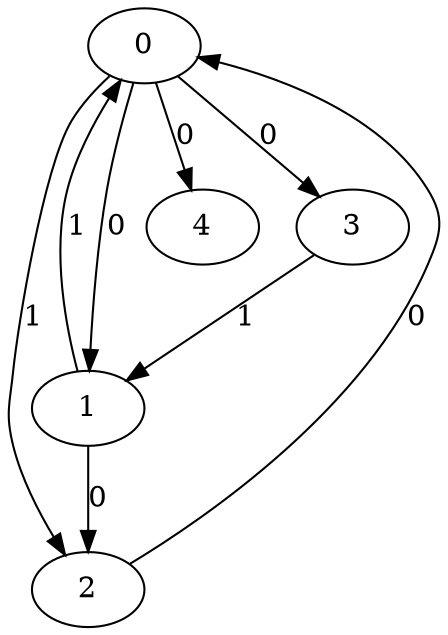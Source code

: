 // Source:399 Canonical: -1 0 1 0 0 1 -1 0 -1 -1 0 -1 -1 -1 -1 -1 1 -1 -1 -1 -1 -1 -1 -1 -1
digraph HRA_from_399_graph_000 {
  0 -> 1 [label="0"];
  0 -> 2 [label="1"];
  0 -> 3 [label="0"];
  1 -> 0 [label="1"];
  1 -> 2 [label="0"];
  2 -> 0 [label="0"];
  3 -> 1 [label="1"];
  0 -> 4 [label="0"];
}

// Source:399 Canonical: -1 0 1 0 0 1 -1 0 -1 -1 0 -1 -1 -1 -1 -1 1 -1 -1 -1 0 -1 -1 -1 -1
digraph HRA_from_399_graph_001 {
  0 -> 1 [label="0"];
  0 -> 2 [label="1"];
  0 -> 3 [label="0"];
  1 -> 0 [label="1"];
  1 -> 2 [label="0"];
  2 -> 0 [label="0"];
  3 -> 1 [label="1"];
  0 -> 4 [label="0"];
  4 -> 0 [label="0"];
}

// Source:399 Canonical: -1 0 1 0 -1 1 -1 0 -1 0 0 -1 -1 -1 -1 -1 1 -1 -1 -1 -1 -1 -1 -1 -1
digraph HRA_from_399_graph_002 {
  0 -> 1 [label="0"];
  0 -> 2 [label="1"];
  0 -> 3 [label="0"];
  1 -> 0 [label="1"];
  1 -> 2 [label="0"];
  2 -> 0 [label="0"];
  3 -> 1 [label="1"];
  1 -> 4 [label="0"];
}

// Source:399 Canonical: -1 0 1 0 0 1 -1 0 -1 0 0 -1 -1 -1 -1 -1 1 -1 -1 -1 -1 -1 -1 -1 -1
digraph HRA_from_399_graph_003 {
  0 -> 1 [label="0"];
  0 -> 2 [label="1"];
  0 -> 3 [label="0"];
  1 -> 0 [label="1"];
  1 -> 2 [label="0"];
  2 -> 0 [label="0"];
  3 -> 1 [label="1"];
  0 -> 4 [label="0"];
  1 -> 4 [label="0"];
}

// Source:399 Canonical: -1 0 1 0 -1 1 -1 0 -1 0 0 -1 -1 -1 -1 -1 1 -1 -1 -1 0 -1 -1 -1 -1
digraph HRA_from_399_graph_004 {
  0 -> 1 [label="0"];
  0 -> 2 [label="1"];
  0 -> 3 [label="0"];
  1 -> 0 [label="1"];
  1 -> 2 [label="0"];
  2 -> 0 [label="0"];
  3 -> 1 [label="1"];
  4 -> 0 [label="0"];
  1 -> 4 [label="0"];
}

// Source:399 Canonical: -1 0 1 0 0 1 -1 0 -1 0 0 -1 -1 -1 -1 -1 1 -1 -1 -1 0 -1 -1 -1 -1
digraph HRA_from_399_graph_005 {
  0 -> 1 [label="0"];
  0 -> 2 [label="1"];
  0 -> 3 [label="0"];
  1 -> 0 [label="1"];
  1 -> 2 [label="0"];
  2 -> 0 [label="0"];
  3 -> 1 [label="1"];
  0 -> 4 [label="0"];
  4 -> 0 [label="0"];
  1 -> 4 [label="0"];
}

// Source:399 Canonical: -1 0 1 0 0 1 -1 0 -1 -1 0 -1 -1 -1 -1 -1 1 -1 -1 -1 -1 0 -1 -1 -1
digraph HRA_from_399_graph_006 {
  0 -> 1 [label="0"];
  0 -> 2 [label="1"];
  0 -> 3 [label="0"];
  1 -> 0 [label="1"];
  1 -> 2 [label="0"];
  2 -> 0 [label="0"];
  3 -> 1 [label="1"];
  0 -> 4 [label="0"];
  4 -> 1 [label="0"];
}

// Source:399 Canonical: -1 0 1 0 0 1 -1 0 -1 -1 0 -1 -1 -1 -1 -1 1 -1 -1 -1 0 0 -1 -1 -1
digraph HRA_from_399_graph_007 {
  0 -> 1 [label="0"];
  0 -> 2 [label="1"];
  0 -> 3 [label="0"];
  1 -> 0 [label="1"];
  1 -> 2 [label="0"];
  2 -> 0 [label="0"];
  3 -> 1 [label="1"];
  0 -> 4 [label="0"];
  4 -> 0 [label="0"];
  4 -> 1 [label="0"];
}

// Source:399 Canonical: -1 0 1 0 -1 1 -1 0 -1 0 0 -1 -1 -1 -1 -1 1 -1 -1 -1 -1 0 -1 -1 -1
digraph HRA_from_399_graph_008 {
  0 -> 1 [label="0"];
  0 -> 2 [label="1"];
  0 -> 3 [label="0"];
  1 -> 0 [label="1"];
  1 -> 2 [label="0"];
  2 -> 0 [label="0"];
  3 -> 1 [label="1"];
  1 -> 4 [label="0"];
  4 -> 1 [label="0"];
}

// Source:399 Canonical: -1 0 1 0 0 1 -1 0 -1 0 0 -1 -1 -1 -1 -1 1 -1 -1 -1 -1 0 -1 -1 -1
digraph HRA_from_399_graph_009 {
  0 -> 1 [label="0"];
  0 -> 2 [label="1"];
  0 -> 3 [label="0"];
  1 -> 0 [label="1"];
  1 -> 2 [label="0"];
  2 -> 0 [label="0"];
  3 -> 1 [label="1"];
  0 -> 4 [label="0"];
  1 -> 4 [label="0"];
  4 -> 1 [label="0"];
}

// Source:399 Canonical: -1 0 1 0 -1 1 -1 0 -1 0 0 -1 -1 -1 -1 -1 1 -1 -1 -1 0 0 -1 -1 -1
digraph HRA_from_399_graph_010 {
  0 -> 1 [label="0"];
  0 -> 2 [label="1"];
  0 -> 3 [label="0"];
  1 -> 0 [label="1"];
  1 -> 2 [label="0"];
  2 -> 0 [label="0"];
  3 -> 1 [label="1"];
  4 -> 0 [label="0"];
  1 -> 4 [label="0"];
  4 -> 1 [label="0"];
}

// Source:399 Canonical: -1 0 1 0 0 1 -1 0 -1 0 0 -1 -1 -1 -1 -1 1 -1 -1 -1 0 0 -1 -1 -1
digraph HRA_from_399_graph_011 {
  0 -> 1 [label="0"];
  0 -> 2 [label="1"];
  0 -> 3 [label="0"];
  1 -> 0 [label="1"];
  1 -> 2 [label="0"];
  2 -> 0 [label="0"];
  3 -> 1 [label="1"];
  0 -> 4 [label="0"];
  4 -> 0 [label="0"];
  1 -> 4 [label="0"];
  4 -> 1 [label="0"];
}

// Source:399 Canonical: -1 0 1 0 -1 1 -1 0 -1 -1 0 -1 -1 -1 0 -1 1 -1 -1 -1 -1 -1 -1 -1 -1
digraph HRA_from_399_graph_012 {
  0 -> 1 [label="0"];
  0 -> 2 [label="1"];
  0 -> 3 [label="0"];
  1 -> 0 [label="1"];
  1 -> 2 [label="0"];
  2 -> 0 [label="0"];
  3 -> 1 [label="1"];
  2 -> 4 [label="0"];
}

// Source:399 Canonical: -1 0 1 0 0 1 -1 0 -1 -1 0 -1 -1 -1 0 -1 1 -1 -1 -1 -1 -1 -1 -1 -1
digraph HRA_from_399_graph_013 {
  0 -> 1 [label="0"];
  0 -> 2 [label="1"];
  0 -> 3 [label="0"];
  1 -> 0 [label="1"];
  1 -> 2 [label="0"];
  2 -> 0 [label="0"];
  3 -> 1 [label="1"];
  0 -> 4 [label="0"];
  2 -> 4 [label="0"];
}

// Source:399 Canonical: -1 0 1 0 -1 1 -1 0 -1 -1 0 -1 -1 -1 0 -1 1 -1 -1 -1 0 -1 -1 -1 -1
digraph HRA_from_399_graph_014 {
  0 -> 1 [label="0"];
  0 -> 2 [label="1"];
  0 -> 3 [label="0"];
  1 -> 0 [label="1"];
  1 -> 2 [label="0"];
  2 -> 0 [label="0"];
  3 -> 1 [label="1"];
  4 -> 0 [label="0"];
  2 -> 4 [label="0"];
}

// Source:399 Canonical: -1 0 1 0 0 1 -1 0 -1 -1 0 -1 -1 -1 0 -1 1 -1 -1 -1 0 -1 -1 -1 -1
digraph HRA_from_399_graph_015 {
  0 -> 1 [label="0"];
  0 -> 2 [label="1"];
  0 -> 3 [label="0"];
  1 -> 0 [label="1"];
  1 -> 2 [label="0"];
  2 -> 0 [label="0"];
  3 -> 1 [label="1"];
  0 -> 4 [label="0"];
  4 -> 0 [label="0"];
  2 -> 4 [label="0"];
}

// Source:399 Canonical: -1 0 1 0 -1 1 -1 0 -1 0 0 -1 -1 -1 0 -1 1 -1 -1 -1 -1 -1 -1 -1 -1
digraph HRA_from_399_graph_016 {
  0 -> 1 [label="0"];
  0 -> 2 [label="1"];
  0 -> 3 [label="0"];
  1 -> 0 [label="1"];
  1 -> 2 [label="0"];
  2 -> 0 [label="0"];
  3 -> 1 [label="1"];
  1 -> 4 [label="0"];
  2 -> 4 [label="0"];
}

// Source:399 Canonical: -1 0 1 0 0 1 -1 0 -1 0 0 -1 -1 -1 0 -1 1 -1 -1 -1 -1 -1 -1 -1 -1
digraph HRA_from_399_graph_017 {
  0 -> 1 [label="0"];
  0 -> 2 [label="1"];
  0 -> 3 [label="0"];
  1 -> 0 [label="1"];
  1 -> 2 [label="0"];
  2 -> 0 [label="0"];
  3 -> 1 [label="1"];
  0 -> 4 [label="0"];
  1 -> 4 [label="0"];
  2 -> 4 [label="0"];
}

// Source:399 Canonical: -1 0 1 0 -1 1 -1 0 -1 0 0 -1 -1 -1 0 -1 1 -1 -1 -1 0 -1 -1 -1 -1
digraph HRA_from_399_graph_018 {
  0 -> 1 [label="0"];
  0 -> 2 [label="1"];
  0 -> 3 [label="0"];
  1 -> 0 [label="1"];
  1 -> 2 [label="0"];
  2 -> 0 [label="0"];
  3 -> 1 [label="1"];
  4 -> 0 [label="0"];
  1 -> 4 [label="0"];
  2 -> 4 [label="0"];
}

// Source:399 Canonical: -1 0 1 0 0 1 -1 0 -1 0 0 -1 -1 -1 0 -1 1 -1 -1 -1 0 -1 -1 -1 -1
digraph HRA_from_399_graph_019 {
  0 -> 1 [label="0"];
  0 -> 2 [label="1"];
  0 -> 3 [label="0"];
  1 -> 0 [label="1"];
  1 -> 2 [label="0"];
  2 -> 0 [label="0"];
  3 -> 1 [label="1"];
  0 -> 4 [label="0"];
  4 -> 0 [label="0"];
  1 -> 4 [label="0"];
  2 -> 4 [label="0"];
}

// Source:399 Canonical: -1 0 1 0 -1 1 -1 0 -1 -1 0 -1 -1 -1 0 -1 1 -1 -1 -1 -1 0 -1 -1 -1
digraph HRA_from_399_graph_020 {
  0 -> 1 [label="0"];
  0 -> 2 [label="1"];
  0 -> 3 [label="0"];
  1 -> 0 [label="1"];
  1 -> 2 [label="0"];
  2 -> 0 [label="0"];
  3 -> 1 [label="1"];
  4 -> 1 [label="0"];
  2 -> 4 [label="0"];
}

// Source:399 Canonical: -1 0 1 0 0 1 -1 0 -1 -1 0 -1 -1 -1 0 -1 1 -1 -1 -1 -1 0 -1 -1 -1
digraph HRA_from_399_graph_021 {
  0 -> 1 [label="0"];
  0 -> 2 [label="1"];
  0 -> 3 [label="0"];
  1 -> 0 [label="1"];
  1 -> 2 [label="0"];
  2 -> 0 [label="0"];
  3 -> 1 [label="1"];
  0 -> 4 [label="0"];
  4 -> 1 [label="0"];
  2 -> 4 [label="0"];
}

// Source:399 Canonical: -1 0 1 0 -1 1 -1 0 -1 -1 0 -1 -1 -1 0 -1 1 -1 -1 -1 0 0 -1 -1 -1
digraph HRA_from_399_graph_022 {
  0 -> 1 [label="0"];
  0 -> 2 [label="1"];
  0 -> 3 [label="0"];
  1 -> 0 [label="1"];
  1 -> 2 [label="0"];
  2 -> 0 [label="0"];
  3 -> 1 [label="1"];
  4 -> 0 [label="0"];
  4 -> 1 [label="0"];
  2 -> 4 [label="0"];
}

// Source:399 Canonical: -1 0 1 0 0 1 -1 0 -1 -1 0 -1 -1 -1 0 -1 1 -1 -1 -1 0 0 -1 -1 -1
digraph HRA_from_399_graph_023 {
  0 -> 1 [label="0"];
  0 -> 2 [label="1"];
  0 -> 3 [label="0"];
  1 -> 0 [label="1"];
  1 -> 2 [label="0"];
  2 -> 0 [label="0"];
  3 -> 1 [label="1"];
  0 -> 4 [label="0"];
  4 -> 0 [label="0"];
  4 -> 1 [label="0"];
  2 -> 4 [label="0"];
}

// Source:399 Canonical: -1 0 1 0 -1 1 -1 0 -1 0 0 -1 -1 -1 0 -1 1 -1 -1 -1 -1 0 -1 -1 -1
digraph HRA_from_399_graph_024 {
  0 -> 1 [label="0"];
  0 -> 2 [label="1"];
  0 -> 3 [label="0"];
  1 -> 0 [label="1"];
  1 -> 2 [label="0"];
  2 -> 0 [label="0"];
  3 -> 1 [label="1"];
  1 -> 4 [label="0"];
  4 -> 1 [label="0"];
  2 -> 4 [label="0"];
}

// Source:399 Canonical: -1 0 1 0 0 1 -1 0 -1 0 0 -1 -1 -1 0 -1 1 -1 -1 -1 -1 0 -1 -1 -1
digraph HRA_from_399_graph_025 {
  0 -> 1 [label="0"];
  0 -> 2 [label="1"];
  0 -> 3 [label="0"];
  1 -> 0 [label="1"];
  1 -> 2 [label="0"];
  2 -> 0 [label="0"];
  3 -> 1 [label="1"];
  0 -> 4 [label="0"];
  1 -> 4 [label="0"];
  4 -> 1 [label="0"];
  2 -> 4 [label="0"];
}

// Source:399 Canonical: -1 0 1 0 -1 1 -1 0 -1 0 0 -1 -1 -1 0 -1 1 -1 -1 -1 0 0 -1 -1 -1
digraph HRA_from_399_graph_026 {
  0 -> 1 [label="0"];
  0 -> 2 [label="1"];
  0 -> 3 [label="0"];
  1 -> 0 [label="1"];
  1 -> 2 [label="0"];
  2 -> 0 [label="0"];
  3 -> 1 [label="1"];
  4 -> 0 [label="0"];
  1 -> 4 [label="0"];
  4 -> 1 [label="0"];
  2 -> 4 [label="0"];
}

// Source:399 Canonical: -1 0 1 0 0 1 -1 0 -1 0 0 -1 -1 -1 0 -1 1 -1 -1 -1 0 0 -1 -1 -1
digraph HRA_from_399_graph_027 {
  0 -> 1 [label="0"];
  0 -> 2 [label="1"];
  0 -> 3 [label="0"];
  1 -> 0 [label="1"];
  1 -> 2 [label="0"];
  2 -> 0 [label="0"];
  3 -> 1 [label="1"];
  0 -> 4 [label="0"];
  4 -> 0 [label="0"];
  1 -> 4 [label="0"];
  4 -> 1 [label="0"];
  2 -> 4 [label="0"];
}

// Source:399 Canonical: -1 0 1 0 0 1 -1 0 -1 -1 0 -1 -1 -1 -1 -1 1 -1 -1 -1 -1 -1 0 -1 -1
digraph HRA_from_399_graph_028 {
  0 -> 1 [label="0"];
  0 -> 2 [label="1"];
  0 -> 3 [label="0"];
  1 -> 0 [label="1"];
  1 -> 2 [label="0"];
  2 -> 0 [label="0"];
  3 -> 1 [label="1"];
  0 -> 4 [label="0"];
  4 -> 2 [label="0"];
}

// Source:399 Canonical: -1 0 1 0 0 1 -1 0 -1 -1 0 -1 -1 -1 -1 -1 1 -1 -1 -1 0 -1 0 -1 -1
digraph HRA_from_399_graph_029 {
  0 -> 1 [label="0"];
  0 -> 2 [label="1"];
  0 -> 3 [label="0"];
  1 -> 0 [label="1"];
  1 -> 2 [label="0"];
  2 -> 0 [label="0"];
  3 -> 1 [label="1"];
  0 -> 4 [label="0"];
  4 -> 0 [label="0"];
  4 -> 2 [label="0"];
}

// Source:399 Canonical: -1 0 1 0 -1 1 -1 0 -1 0 0 -1 -1 -1 -1 -1 1 -1 -1 -1 -1 -1 0 -1 -1
digraph HRA_from_399_graph_030 {
  0 -> 1 [label="0"];
  0 -> 2 [label="1"];
  0 -> 3 [label="0"];
  1 -> 0 [label="1"];
  1 -> 2 [label="0"];
  2 -> 0 [label="0"];
  3 -> 1 [label="1"];
  1 -> 4 [label="0"];
  4 -> 2 [label="0"];
}

// Source:399 Canonical: -1 0 1 0 0 1 -1 0 -1 0 0 -1 -1 -1 -1 -1 1 -1 -1 -1 -1 -1 0 -1 -1
digraph HRA_from_399_graph_031 {
  0 -> 1 [label="0"];
  0 -> 2 [label="1"];
  0 -> 3 [label="0"];
  1 -> 0 [label="1"];
  1 -> 2 [label="0"];
  2 -> 0 [label="0"];
  3 -> 1 [label="1"];
  0 -> 4 [label="0"];
  1 -> 4 [label="0"];
  4 -> 2 [label="0"];
}

// Source:399 Canonical: -1 0 1 0 -1 1 -1 0 -1 0 0 -1 -1 -1 -1 -1 1 -1 -1 -1 0 -1 0 -1 -1
digraph HRA_from_399_graph_032 {
  0 -> 1 [label="0"];
  0 -> 2 [label="1"];
  0 -> 3 [label="0"];
  1 -> 0 [label="1"];
  1 -> 2 [label="0"];
  2 -> 0 [label="0"];
  3 -> 1 [label="1"];
  4 -> 0 [label="0"];
  1 -> 4 [label="0"];
  4 -> 2 [label="0"];
}

// Source:399 Canonical: -1 0 1 0 0 1 -1 0 -1 0 0 -1 -1 -1 -1 -1 1 -1 -1 -1 0 -1 0 -1 -1
digraph HRA_from_399_graph_033 {
  0 -> 1 [label="0"];
  0 -> 2 [label="1"];
  0 -> 3 [label="0"];
  1 -> 0 [label="1"];
  1 -> 2 [label="0"];
  2 -> 0 [label="0"];
  3 -> 1 [label="1"];
  0 -> 4 [label="0"];
  4 -> 0 [label="0"];
  1 -> 4 [label="0"];
  4 -> 2 [label="0"];
}

// Source:399 Canonical: -1 0 1 0 0 1 -1 0 -1 -1 0 -1 -1 -1 -1 -1 1 -1 -1 -1 -1 0 0 -1 -1
digraph HRA_from_399_graph_034 {
  0 -> 1 [label="0"];
  0 -> 2 [label="1"];
  0 -> 3 [label="0"];
  1 -> 0 [label="1"];
  1 -> 2 [label="0"];
  2 -> 0 [label="0"];
  3 -> 1 [label="1"];
  0 -> 4 [label="0"];
  4 -> 1 [label="0"];
  4 -> 2 [label="0"];
}

// Source:399 Canonical: -1 0 1 0 0 1 -1 0 -1 -1 0 -1 -1 -1 -1 -1 1 -1 -1 -1 0 0 0 -1 -1
digraph HRA_from_399_graph_035 {
  0 -> 1 [label="0"];
  0 -> 2 [label="1"];
  0 -> 3 [label="0"];
  1 -> 0 [label="1"];
  1 -> 2 [label="0"];
  2 -> 0 [label="0"];
  3 -> 1 [label="1"];
  0 -> 4 [label="0"];
  4 -> 0 [label="0"];
  4 -> 1 [label="0"];
  4 -> 2 [label="0"];
}

// Source:399 Canonical: -1 0 1 0 -1 1 -1 0 -1 0 0 -1 -1 -1 -1 -1 1 -1 -1 -1 -1 0 0 -1 -1
digraph HRA_from_399_graph_036 {
  0 -> 1 [label="0"];
  0 -> 2 [label="1"];
  0 -> 3 [label="0"];
  1 -> 0 [label="1"];
  1 -> 2 [label="0"];
  2 -> 0 [label="0"];
  3 -> 1 [label="1"];
  1 -> 4 [label="0"];
  4 -> 1 [label="0"];
  4 -> 2 [label="0"];
}

// Source:399 Canonical: -1 0 1 0 0 1 -1 0 -1 0 0 -1 -1 -1 -1 -1 1 -1 -1 -1 -1 0 0 -1 -1
digraph HRA_from_399_graph_037 {
  0 -> 1 [label="0"];
  0 -> 2 [label="1"];
  0 -> 3 [label="0"];
  1 -> 0 [label="1"];
  1 -> 2 [label="0"];
  2 -> 0 [label="0"];
  3 -> 1 [label="1"];
  0 -> 4 [label="0"];
  1 -> 4 [label="0"];
  4 -> 1 [label="0"];
  4 -> 2 [label="0"];
}

// Source:399 Canonical: -1 0 1 0 -1 1 -1 0 -1 0 0 -1 -1 -1 -1 -1 1 -1 -1 -1 0 0 0 -1 -1
digraph HRA_from_399_graph_038 {
  0 -> 1 [label="0"];
  0 -> 2 [label="1"];
  0 -> 3 [label="0"];
  1 -> 0 [label="1"];
  1 -> 2 [label="0"];
  2 -> 0 [label="0"];
  3 -> 1 [label="1"];
  4 -> 0 [label="0"];
  1 -> 4 [label="0"];
  4 -> 1 [label="0"];
  4 -> 2 [label="0"];
}

// Source:399 Canonical: -1 0 1 0 0 1 -1 0 -1 0 0 -1 -1 -1 -1 -1 1 -1 -1 -1 0 0 0 -1 -1
digraph HRA_from_399_graph_039 {
  0 -> 1 [label="0"];
  0 -> 2 [label="1"];
  0 -> 3 [label="0"];
  1 -> 0 [label="1"];
  1 -> 2 [label="0"];
  2 -> 0 [label="0"];
  3 -> 1 [label="1"];
  0 -> 4 [label="0"];
  4 -> 0 [label="0"];
  1 -> 4 [label="0"];
  4 -> 1 [label="0"];
  4 -> 2 [label="0"];
}

// Source:399 Canonical: -1 0 1 0 -1 1 -1 0 -1 -1 0 -1 -1 -1 0 -1 1 -1 -1 -1 -1 -1 0 -1 -1
digraph HRA_from_399_graph_040 {
  0 -> 1 [label="0"];
  0 -> 2 [label="1"];
  0 -> 3 [label="0"];
  1 -> 0 [label="1"];
  1 -> 2 [label="0"];
  2 -> 0 [label="0"];
  3 -> 1 [label="1"];
  2 -> 4 [label="0"];
  4 -> 2 [label="0"];
}

// Source:399 Canonical: -1 0 1 0 0 1 -1 0 -1 -1 0 -1 -1 -1 0 -1 1 -1 -1 -1 -1 -1 0 -1 -1
digraph HRA_from_399_graph_041 {
  0 -> 1 [label="0"];
  0 -> 2 [label="1"];
  0 -> 3 [label="0"];
  1 -> 0 [label="1"];
  1 -> 2 [label="0"];
  2 -> 0 [label="0"];
  3 -> 1 [label="1"];
  0 -> 4 [label="0"];
  2 -> 4 [label="0"];
  4 -> 2 [label="0"];
}

// Source:399 Canonical: -1 0 1 0 -1 1 -1 0 -1 -1 0 -1 -1 -1 0 -1 1 -1 -1 -1 0 -1 0 -1 -1
digraph HRA_from_399_graph_042 {
  0 -> 1 [label="0"];
  0 -> 2 [label="1"];
  0 -> 3 [label="0"];
  1 -> 0 [label="1"];
  1 -> 2 [label="0"];
  2 -> 0 [label="0"];
  3 -> 1 [label="1"];
  4 -> 0 [label="0"];
  2 -> 4 [label="0"];
  4 -> 2 [label="0"];
}

// Source:399 Canonical: -1 0 1 0 0 1 -1 0 -1 -1 0 -1 -1 -1 0 -1 1 -1 -1 -1 0 -1 0 -1 -1
digraph HRA_from_399_graph_043 {
  0 -> 1 [label="0"];
  0 -> 2 [label="1"];
  0 -> 3 [label="0"];
  1 -> 0 [label="1"];
  1 -> 2 [label="0"];
  2 -> 0 [label="0"];
  3 -> 1 [label="1"];
  0 -> 4 [label="0"];
  4 -> 0 [label="0"];
  2 -> 4 [label="0"];
  4 -> 2 [label="0"];
}

// Source:399 Canonical: -1 0 1 0 -1 1 -1 0 -1 0 0 -1 -1 -1 0 -1 1 -1 -1 -1 -1 -1 0 -1 -1
digraph HRA_from_399_graph_044 {
  0 -> 1 [label="0"];
  0 -> 2 [label="1"];
  0 -> 3 [label="0"];
  1 -> 0 [label="1"];
  1 -> 2 [label="0"];
  2 -> 0 [label="0"];
  3 -> 1 [label="1"];
  1 -> 4 [label="0"];
  2 -> 4 [label="0"];
  4 -> 2 [label="0"];
}

// Source:399 Canonical: -1 0 1 0 0 1 -1 0 -1 0 0 -1 -1 -1 0 -1 1 -1 -1 -1 -1 -1 0 -1 -1
digraph HRA_from_399_graph_045 {
  0 -> 1 [label="0"];
  0 -> 2 [label="1"];
  0 -> 3 [label="0"];
  1 -> 0 [label="1"];
  1 -> 2 [label="0"];
  2 -> 0 [label="0"];
  3 -> 1 [label="1"];
  0 -> 4 [label="0"];
  1 -> 4 [label="0"];
  2 -> 4 [label="0"];
  4 -> 2 [label="0"];
}

// Source:399 Canonical: -1 0 1 0 -1 1 -1 0 -1 0 0 -1 -1 -1 0 -1 1 -1 -1 -1 0 -1 0 -1 -1
digraph HRA_from_399_graph_046 {
  0 -> 1 [label="0"];
  0 -> 2 [label="1"];
  0 -> 3 [label="0"];
  1 -> 0 [label="1"];
  1 -> 2 [label="0"];
  2 -> 0 [label="0"];
  3 -> 1 [label="1"];
  4 -> 0 [label="0"];
  1 -> 4 [label="0"];
  2 -> 4 [label="0"];
  4 -> 2 [label="0"];
}

// Source:399 Canonical: -1 0 1 0 0 1 -1 0 -1 0 0 -1 -1 -1 0 -1 1 -1 -1 -1 0 -1 0 -1 -1
digraph HRA_from_399_graph_047 {
  0 -> 1 [label="0"];
  0 -> 2 [label="1"];
  0 -> 3 [label="0"];
  1 -> 0 [label="1"];
  1 -> 2 [label="0"];
  2 -> 0 [label="0"];
  3 -> 1 [label="1"];
  0 -> 4 [label="0"];
  4 -> 0 [label="0"];
  1 -> 4 [label="0"];
  2 -> 4 [label="0"];
  4 -> 2 [label="0"];
}

// Source:399 Canonical: -1 0 1 0 -1 1 -1 0 -1 -1 0 -1 -1 -1 0 -1 1 -1 -1 -1 -1 0 0 -1 -1
digraph HRA_from_399_graph_048 {
  0 -> 1 [label="0"];
  0 -> 2 [label="1"];
  0 -> 3 [label="0"];
  1 -> 0 [label="1"];
  1 -> 2 [label="0"];
  2 -> 0 [label="0"];
  3 -> 1 [label="1"];
  4 -> 1 [label="0"];
  2 -> 4 [label="0"];
  4 -> 2 [label="0"];
}

// Source:399 Canonical: -1 0 1 0 0 1 -1 0 -1 -1 0 -1 -1 -1 0 -1 1 -1 -1 -1 -1 0 0 -1 -1
digraph HRA_from_399_graph_049 {
  0 -> 1 [label="0"];
  0 -> 2 [label="1"];
  0 -> 3 [label="0"];
  1 -> 0 [label="1"];
  1 -> 2 [label="0"];
  2 -> 0 [label="0"];
  3 -> 1 [label="1"];
  0 -> 4 [label="0"];
  4 -> 1 [label="0"];
  2 -> 4 [label="0"];
  4 -> 2 [label="0"];
}

// Source:399 Canonical: -1 0 1 0 -1 1 -1 0 -1 -1 0 -1 -1 -1 0 -1 1 -1 -1 -1 0 0 0 -1 -1
digraph HRA_from_399_graph_050 {
  0 -> 1 [label="0"];
  0 -> 2 [label="1"];
  0 -> 3 [label="0"];
  1 -> 0 [label="1"];
  1 -> 2 [label="0"];
  2 -> 0 [label="0"];
  3 -> 1 [label="1"];
  4 -> 0 [label="0"];
  4 -> 1 [label="0"];
  2 -> 4 [label="0"];
  4 -> 2 [label="0"];
}

// Source:399 Canonical: -1 0 1 0 0 1 -1 0 -1 -1 0 -1 -1 -1 0 -1 1 -1 -1 -1 0 0 0 -1 -1
digraph HRA_from_399_graph_051 {
  0 -> 1 [label="0"];
  0 -> 2 [label="1"];
  0 -> 3 [label="0"];
  1 -> 0 [label="1"];
  1 -> 2 [label="0"];
  2 -> 0 [label="0"];
  3 -> 1 [label="1"];
  0 -> 4 [label="0"];
  4 -> 0 [label="0"];
  4 -> 1 [label="0"];
  2 -> 4 [label="0"];
  4 -> 2 [label="0"];
}

// Source:399 Canonical: -1 0 1 0 -1 1 -1 0 -1 0 0 -1 -1 -1 0 -1 1 -1 -1 -1 -1 0 0 -1 -1
digraph HRA_from_399_graph_052 {
  0 -> 1 [label="0"];
  0 -> 2 [label="1"];
  0 -> 3 [label="0"];
  1 -> 0 [label="1"];
  1 -> 2 [label="0"];
  2 -> 0 [label="0"];
  3 -> 1 [label="1"];
  1 -> 4 [label="0"];
  4 -> 1 [label="0"];
  2 -> 4 [label="0"];
  4 -> 2 [label="0"];
}

// Source:399 Canonical: -1 0 1 0 0 1 -1 0 -1 0 0 -1 -1 -1 0 -1 1 -1 -1 -1 -1 0 0 -1 -1
digraph HRA_from_399_graph_053 {
  0 -> 1 [label="0"];
  0 -> 2 [label="1"];
  0 -> 3 [label="0"];
  1 -> 0 [label="1"];
  1 -> 2 [label="0"];
  2 -> 0 [label="0"];
  3 -> 1 [label="1"];
  0 -> 4 [label="0"];
  1 -> 4 [label="0"];
  4 -> 1 [label="0"];
  2 -> 4 [label="0"];
  4 -> 2 [label="0"];
}

// Source:399 Canonical: -1 0 1 0 -1 1 -1 0 -1 0 0 -1 -1 -1 0 -1 1 -1 -1 -1 0 0 0 -1 -1
digraph HRA_from_399_graph_054 {
  0 -> 1 [label="0"];
  0 -> 2 [label="1"];
  0 -> 3 [label="0"];
  1 -> 0 [label="1"];
  1 -> 2 [label="0"];
  2 -> 0 [label="0"];
  3 -> 1 [label="1"];
  4 -> 0 [label="0"];
  1 -> 4 [label="0"];
  4 -> 1 [label="0"];
  2 -> 4 [label="0"];
  4 -> 2 [label="0"];
}

// Source:399 Canonical: -1 0 1 0 0 1 -1 0 -1 0 0 -1 -1 -1 0 -1 1 -1 -1 -1 0 0 0 -1 -1
digraph HRA_from_399_graph_055 {
  0 -> 1 [label="0"];
  0 -> 2 [label="1"];
  0 -> 3 [label="0"];
  1 -> 0 [label="1"];
  1 -> 2 [label="0"];
  2 -> 0 [label="0"];
  3 -> 1 [label="1"];
  0 -> 4 [label="0"];
  4 -> 0 [label="0"];
  1 -> 4 [label="0"];
  4 -> 1 [label="0"];
  2 -> 4 [label="0"];
  4 -> 2 [label="0"];
}

// Source:399 Canonical: -1 0 1 0 -1 1 -1 0 -1 -1 0 -1 -1 -1 -1 -1 1 -1 -1 0 -1 -1 -1 -1 -1
digraph HRA_from_399_graph_056 {
  0 -> 1 [label="0"];
  0 -> 2 [label="1"];
  0 -> 3 [label="0"];
  1 -> 0 [label="1"];
  1 -> 2 [label="0"];
  2 -> 0 [label="0"];
  3 -> 1 [label="1"];
  3 -> 4 [label="0"];
}

// Source:399 Canonical: -1 0 1 0 0 1 -1 0 -1 -1 0 -1 -1 -1 -1 -1 1 -1 -1 0 -1 -1 -1 -1 -1
digraph HRA_from_399_graph_057 {
  0 -> 1 [label="0"];
  0 -> 2 [label="1"];
  0 -> 3 [label="0"];
  1 -> 0 [label="1"];
  1 -> 2 [label="0"];
  2 -> 0 [label="0"];
  3 -> 1 [label="1"];
  0 -> 4 [label="0"];
  3 -> 4 [label="0"];
}

// Source:399 Canonical: -1 0 1 0 -1 1 -1 0 -1 -1 0 -1 -1 -1 -1 -1 1 -1 -1 0 0 -1 -1 -1 -1
digraph HRA_from_399_graph_058 {
  0 -> 1 [label="0"];
  0 -> 2 [label="1"];
  0 -> 3 [label="0"];
  1 -> 0 [label="1"];
  1 -> 2 [label="0"];
  2 -> 0 [label="0"];
  3 -> 1 [label="1"];
  4 -> 0 [label="0"];
  3 -> 4 [label="0"];
}

// Source:399 Canonical: -1 0 1 0 0 1 -1 0 -1 -1 0 -1 -1 -1 -1 -1 1 -1 -1 0 0 -1 -1 -1 -1
digraph HRA_from_399_graph_059 {
  0 -> 1 [label="0"];
  0 -> 2 [label="1"];
  0 -> 3 [label="0"];
  1 -> 0 [label="1"];
  1 -> 2 [label="0"];
  2 -> 0 [label="0"];
  3 -> 1 [label="1"];
  0 -> 4 [label="0"];
  4 -> 0 [label="0"];
  3 -> 4 [label="0"];
}

// Source:399 Canonical: -1 0 1 0 -1 1 -1 0 -1 0 0 -1 -1 -1 -1 -1 1 -1 -1 0 -1 -1 -1 -1 -1
digraph HRA_from_399_graph_060 {
  0 -> 1 [label="0"];
  0 -> 2 [label="1"];
  0 -> 3 [label="0"];
  1 -> 0 [label="1"];
  1 -> 2 [label="0"];
  2 -> 0 [label="0"];
  3 -> 1 [label="1"];
  1 -> 4 [label="0"];
  3 -> 4 [label="0"];
}

// Source:399 Canonical: -1 0 1 0 0 1 -1 0 -1 0 0 -1 -1 -1 -1 -1 1 -1 -1 0 -1 -1 -1 -1 -1
digraph HRA_from_399_graph_061 {
  0 -> 1 [label="0"];
  0 -> 2 [label="1"];
  0 -> 3 [label="0"];
  1 -> 0 [label="1"];
  1 -> 2 [label="0"];
  2 -> 0 [label="0"];
  3 -> 1 [label="1"];
  0 -> 4 [label="0"];
  1 -> 4 [label="0"];
  3 -> 4 [label="0"];
}

// Source:399 Canonical: -1 0 1 0 -1 1 -1 0 -1 0 0 -1 -1 -1 -1 -1 1 -1 -1 0 0 -1 -1 -1 -1
digraph HRA_from_399_graph_062 {
  0 -> 1 [label="0"];
  0 -> 2 [label="1"];
  0 -> 3 [label="0"];
  1 -> 0 [label="1"];
  1 -> 2 [label="0"];
  2 -> 0 [label="0"];
  3 -> 1 [label="1"];
  4 -> 0 [label="0"];
  1 -> 4 [label="0"];
  3 -> 4 [label="0"];
}

// Source:399 Canonical: -1 0 1 0 0 1 -1 0 -1 0 0 -1 -1 -1 -1 -1 1 -1 -1 0 0 -1 -1 -1 -1
digraph HRA_from_399_graph_063 {
  0 -> 1 [label="0"];
  0 -> 2 [label="1"];
  0 -> 3 [label="0"];
  1 -> 0 [label="1"];
  1 -> 2 [label="0"];
  2 -> 0 [label="0"];
  3 -> 1 [label="1"];
  0 -> 4 [label="0"];
  4 -> 0 [label="0"];
  1 -> 4 [label="0"];
  3 -> 4 [label="0"];
}

// Source:399 Canonical: -1 0 1 0 -1 1 -1 0 -1 -1 0 -1 -1 -1 -1 -1 1 -1 -1 0 -1 0 -1 -1 -1
digraph HRA_from_399_graph_064 {
  0 -> 1 [label="0"];
  0 -> 2 [label="1"];
  0 -> 3 [label="0"];
  1 -> 0 [label="1"];
  1 -> 2 [label="0"];
  2 -> 0 [label="0"];
  3 -> 1 [label="1"];
  4 -> 1 [label="0"];
  3 -> 4 [label="0"];
}

// Source:399 Canonical: -1 0 1 0 0 1 -1 0 -1 -1 0 -1 -1 -1 -1 -1 1 -1 -1 0 -1 0 -1 -1 -1
digraph HRA_from_399_graph_065 {
  0 -> 1 [label="0"];
  0 -> 2 [label="1"];
  0 -> 3 [label="0"];
  1 -> 0 [label="1"];
  1 -> 2 [label="0"];
  2 -> 0 [label="0"];
  3 -> 1 [label="1"];
  0 -> 4 [label="0"];
  4 -> 1 [label="0"];
  3 -> 4 [label="0"];
}

// Source:399 Canonical: -1 0 1 0 -1 1 -1 0 -1 -1 0 -1 -1 -1 -1 -1 1 -1 -1 0 0 0 -1 -1 -1
digraph HRA_from_399_graph_066 {
  0 -> 1 [label="0"];
  0 -> 2 [label="1"];
  0 -> 3 [label="0"];
  1 -> 0 [label="1"];
  1 -> 2 [label="0"];
  2 -> 0 [label="0"];
  3 -> 1 [label="1"];
  4 -> 0 [label="0"];
  4 -> 1 [label="0"];
  3 -> 4 [label="0"];
}

// Source:399 Canonical: -1 0 1 0 0 1 -1 0 -1 -1 0 -1 -1 -1 -1 -1 1 -1 -1 0 0 0 -1 -1 -1
digraph HRA_from_399_graph_067 {
  0 -> 1 [label="0"];
  0 -> 2 [label="1"];
  0 -> 3 [label="0"];
  1 -> 0 [label="1"];
  1 -> 2 [label="0"];
  2 -> 0 [label="0"];
  3 -> 1 [label="1"];
  0 -> 4 [label="0"];
  4 -> 0 [label="0"];
  4 -> 1 [label="0"];
  3 -> 4 [label="0"];
}

// Source:399 Canonical: -1 0 1 0 -1 1 -1 0 -1 0 0 -1 -1 -1 -1 -1 1 -1 -1 0 -1 0 -1 -1 -1
digraph HRA_from_399_graph_068 {
  0 -> 1 [label="0"];
  0 -> 2 [label="1"];
  0 -> 3 [label="0"];
  1 -> 0 [label="1"];
  1 -> 2 [label="0"];
  2 -> 0 [label="0"];
  3 -> 1 [label="1"];
  1 -> 4 [label="0"];
  4 -> 1 [label="0"];
  3 -> 4 [label="0"];
}

// Source:399 Canonical: -1 0 1 0 0 1 -1 0 -1 0 0 -1 -1 -1 -1 -1 1 -1 -1 0 -1 0 -1 -1 -1
digraph HRA_from_399_graph_069 {
  0 -> 1 [label="0"];
  0 -> 2 [label="1"];
  0 -> 3 [label="0"];
  1 -> 0 [label="1"];
  1 -> 2 [label="0"];
  2 -> 0 [label="0"];
  3 -> 1 [label="1"];
  0 -> 4 [label="0"];
  1 -> 4 [label="0"];
  4 -> 1 [label="0"];
  3 -> 4 [label="0"];
}

// Source:399 Canonical: -1 0 1 0 -1 1 -1 0 -1 0 0 -1 -1 -1 -1 -1 1 -1 -1 0 0 0 -1 -1 -1
digraph HRA_from_399_graph_070 {
  0 -> 1 [label="0"];
  0 -> 2 [label="1"];
  0 -> 3 [label="0"];
  1 -> 0 [label="1"];
  1 -> 2 [label="0"];
  2 -> 0 [label="0"];
  3 -> 1 [label="1"];
  4 -> 0 [label="0"];
  1 -> 4 [label="0"];
  4 -> 1 [label="0"];
  3 -> 4 [label="0"];
}

// Source:399 Canonical: -1 0 1 0 0 1 -1 0 -1 0 0 -1 -1 -1 -1 -1 1 -1 -1 0 0 0 -1 -1 -1
digraph HRA_from_399_graph_071 {
  0 -> 1 [label="0"];
  0 -> 2 [label="1"];
  0 -> 3 [label="0"];
  1 -> 0 [label="1"];
  1 -> 2 [label="0"];
  2 -> 0 [label="0"];
  3 -> 1 [label="1"];
  0 -> 4 [label="0"];
  4 -> 0 [label="0"];
  1 -> 4 [label="0"];
  4 -> 1 [label="0"];
  3 -> 4 [label="0"];
}

// Source:399 Canonical: -1 0 1 0 -1 1 -1 0 -1 -1 0 -1 -1 -1 0 -1 1 -1 -1 0 -1 -1 -1 -1 -1
digraph HRA_from_399_graph_072 {
  0 -> 1 [label="0"];
  0 -> 2 [label="1"];
  0 -> 3 [label="0"];
  1 -> 0 [label="1"];
  1 -> 2 [label="0"];
  2 -> 0 [label="0"];
  3 -> 1 [label="1"];
  2 -> 4 [label="0"];
  3 -> 4 [label="0"];
}

// Source:399 Canonical: -1 0 1 0 0 1 -1 0 -1 -1 0 -1 -1 -1 0 -1 1 -1 -1 0 -1 -1 -1 -1 -1
digraph HRA_from_399_graph_073 {
  0 -> 1 [label="0"];
  0 -> 2 [label="1"];
  0 -> 3 [label="0"];
  1 -> 0 [label="1"];
  1 -> 2 [label="0"];
  2 -> 0 [label="0"];
  3 -> 1 [label="1"];
  0 -> 4 [label="0"];
  2 -> 4 [label="0"];
  3 -> 4 [label="0"];
}

// Source:399 Canonical: -1 0 1 0 -1 1 -1 0 -1 -1 0 -1 -1 -1 0 -1 1 -1 -1 0 0 -1 -1 -1 -1
digraph HRA_from_399_graph_074 {
  0 -> 1 [label="0"];
  0 -> 2 [label="1"];
  0 -> 3 [label="0"];
  1 -> 0 [label="1"];
  1 -> 2 [label="0"];
  2 -> 0 [label="0"];
  3 -> 1 [label="1"];
  4 -> 0 [label="0"];
  2 -> 4 [label="0"];
  3 -> 4 [label="0"];
}

// Source:399 Canonical: -1 0 1 0 0 1 -1 0 -1 -1 0 -1 -1 -1 0 -1 1 -1 -1 0 0 -1 -1 -1 -1
digraph HRA_from_399_graph_075 {
  0 -> 1 [label="0"];
  0 -> 2 [label="1"];
  0 -> 3 [label="0"];
  1 -> 0 [label="1"];
  1 -> 2 [label="0"];
  2 -> 0 [label="0"];
  3 -> 1 [label="1"];
  0 -> 4 [label="0"];
  4 -> 0 [label="0"];
  2 -> 4 [label="0"];
  3 -> 4 [label="0"];
}

// Source:399 Canonical: -1 0 1 0 -1 1 -1 0 -1 0 0 -1 -1 -1 0 -1 1 -1 -1 0 -1 -1 -1 -1 -1
digraph HRA_from_399_graph_076 {
  0 -> 1 [label="0"];
  0 -> 2 [label="1"];
  0 -> 3 [label="0"];
  1 -> 0 [label="1"];
  1 -> 2 [label="0"];
  2 -> 0 [label="0"];
  3 -> 1 [label="1"];
  1 -> 4 [label="0"];
  2 -> 4 [label="0"];
  3 -> 4 [label="0"];
}

// Source:399 Canonical: -1 0 1 0 0 1 -1 0 -1 0 0 -1 -1 -1 0 -1 1 -1 -1 0 -1 -1 -1 -1 -1
digraph HRA_from_399_graph_077 {
  0 -> 1 [label="0"];
  0 -> 2 [label="1"];
  0 -> 3 [label="0"];
  1 -> 0 [label="1"];
  1 -> 2 [label="0"];
  2 -> 0 [label="0"];
  3 -> 1 [label="1"];
  0 -> 4 [label="0"];
  1 -> 4 [label="0"];
  2 -> 4 [label="0"];
  3 -> 4 [label="0"];
}

// Source:399 Canonical: -1 0 1 0 -1 1 -1 0 -1 0 0 -1 -1 -1 0 -1 1 -1 -1 0 0 -1 -1 -1 -1
digraph HRA_from_399_graph_078 {
  0 -> 1 [label="0"];
  0 -> 2 [label="1"];
  0 -> 3 [label="0"];
  1 -> 0 [label="1"];
  1 -> 2 [label="0"];
  2 -> 0 [label="0"];
  3 -> 1 [label="1"];
  4 -> 0 [label="0"];
  1 -> 4 [label="0"];
  2 -> 4 [label="0"];
  3 -> 4 [label="0"];
}

// Source:399 Canonical: -1 0 1 0 0 1 -1 0 -1 0 0 -1 -1 -1 0 -1 1 -1 -1 0 0 -1 -1 -1 -1
digraph HRA_from_399_graph_079 {
  0 -> 1 [label="0"];
  0 -> 2 [label="1"];
  0 -> 3 [label="0"];
  1 -> 0 [label="1"];
  1 -> 2 [label="0"];
  2 -> 0 [label="0"];
  3 -> 1 [label="1"];
  0 -> 4 [label="0"];
  4 -> 0 [label="0"];
  1 -> 4 [label="0"];
  2 -> 4 [label="0"];
  3 -> 4 [label="0"];
}

// Source:399 Canonical: -1 0 1 0 -1 1 -1 0 -1 -1 0 -1 -1 -1 0 -1 1 -1 -1 0 -1 0 -1 -1 -1
digraph HRA_from_399_graph_080 {
  0 -> 1 [label="0"];
  0 -> 2 [label="1"];
  0 -> 3 [label="0"];
  1 -> 0 [label="1"];
  1 -> 2 [label="0"];
  2 -> 0 [label="0"];
  3 -> 1 [label="1"];
  4 -> 1 [label="0"];
  2 -> 4 [label="0"];
  3 -> 4 [label="0"];
}

// Source:399 Canonical: -1 0 1 0 0 1 -1 0 -1 -1 0 -1 -1 -1 0 -1 1 -1 -1 0 -1 0 -1 -1 -1
digraph HRA_from_399_graph_081 {
  0 -> 1 [label="0"];
  0 -> 2 [label="1"];
  0 -> 3 [label="0"];
  1 -> 0 [label="1"];
  1 -> 2 [label="0"];
  2 -> 0 [label="0"];
  3 -> 1 [label="1"];
  0 -> 4 [label="0"];
  4 -> 1 [label="0"];
  2 -> 4 [label="0"];
  3 -> 4 [label="0"];
}

// Source:399 Canonical: -1 0 1 0 -1 1 -1 0 -1 -1 0 -1 -1 -1 0 -1 1 -1 -1 0 0 0 -1 -1 -1
digraph HRA_from_399_graph_082 {
  0 -> 1 [label="0"];
  0 -> 2 [label="1"];
  0 -> 3 [label="0"];
  1 -> 0 [label="1"];
  1 -> 2 [label="0"];
  2 -> 0 [label="0"];
  3 -> 1 [label="1"];
  4 -> 0 [label="0"];
  4 -> 1 [label="0"];
  2 -> 4 [label="0"];
  3 -> 4 [label="0"];
}

// Source:399 Canonical: -1 0 1 0 0 1 -1 0 -1 -1 0 -1 -1 -1 0 -1 1 -1 -1 0 0 0 -1 -1 -1
digraph HRA_from_399_graph_083 {
  0 -> 1 [label="0"];
  0 -> 2 [label="1"];
  0 -> 3 [label="0"];
  1 -> 0 [label="1"];
  1 -> 2 [label="0"];
  2 -> 0 [label="0"];
  3 -> 1 [label="1"];
  0 -> 4 [label="0"];
  4 -> 0 [label="0"];
  4 -> 1 [label="0"];
  2 -> 4 [label="0"];
  3 -> 4 [label="0"];
}

// Source:399 Canonical: -1 0 1 0 -1 1 -1 0 -1 0 0 -1 -1 -1 0 -1 1 -1 -1 0 -1 0 -1 -1 -1
digraph HRA_from_399_graph_084 {
  0 -> 1 [label="0"];
  0 -> 2 [label="1"];
  0 -> 3 [label="0"];
  1 -> 0 [label="1"];
  1 -> 2 [label="0"];
  2 -> 0 [label="0"];
  3 -> 1 [label="1"];
  1 -> 4 [label="0"];
  4 -> 1 [label="0"];
  2 -> 4 [label="0"];
  3 -> 4 [label="0"];
}

// Source:399 Canonical: -1 0 1 0 0 1 -1 0 -1 0 0 -1 -1 -1 0 -1 1 -1 -1 0 -1 0 -1 -1 -1
digraph HRA_from_399_graph_085 {
  0 -> 1 [label="0"];
  0 -> 2 [label="1"];
  0 -> 3 [label="0"];
  1 -> 0 [label="1"];
  1 -> 2 [label="0"];
  2 -> 0 [label="0"];
  3 -> 1 [label="1"];
  0 -> 4 [label="0"];
  1 -> 4 [label="0"];
  4 -> 1 [label="0"];
  2 -> 4 [label="0"];
  3 -> 4 [label="0"];
}

// Source:399 Canonical: -1 0 1 0 -1 1 -1 0 -1 0 0 -1 -1 -1 0 -1 1 -1 -1 0 0 0 -1 -1 -1
digraph HRA_from_399_graph_086 {
  0 -> 1 [label="0"];
  0 -> 2 [label="1"];
  0 -> 3 [label="0"];
  1 -> 0 [label="1"];
  1 -> 2 [label="0"];
  2 -> 0 [label="0"];
  3 -> 1 [label="1"];
  4 -> 0 [label="0"];
  1 -> 4 [label="0"];
  4 -> 1 [label="0"];
  2 -> 4 [label="0"];
  3 -> 4 [label="0"];
}

// Source:399 Canonical: -1 0 1 0 0 1 -1 0 -1 0 0 -1 -1 -1 0 -1 1 -1 -1 0 0 0 -1 -1 -1
digraph HRA_from_399_graph_087 {
  0 -> 1 [label="0"];
  0 -> 2 [label="1"];
  0 -> 3 [label="0"];
  1 -> 0 [label="1"];
  1 -> 2 [label="0"];
  2 -> 0 [label="0"];
  3 -> 1 [label="1"];
  0 -> 4 [label="0"];
  4 -> 0 [label="0"];
  1 -> 4 [label="0"];
  4 -> 1 [label="0"];
  2 -> 4 [label="0"];
  3 -> 4 [label="0"];
}

// Source:399 Canonical: -1 0 1 0 -1 1 -1 0 -1 -1 0 -1 -1 -1 -1 -1 1 -1 -1 0 -1 -1 0 -1 -1
digraph HRA_from_399_graph_088 {
  0 -> 1 [label="0"];
  0 -> 2 [label="1"];
  0 -> 3 [label="0"];
  1 -> 0 [label="1"];
  1 -> 2 [label="0"];
  2 -> 0 [label="0"];
  3 -> 1 [label="1"];
  4 -> 2 [label="0"];
  3 -> 4 [label="0"];
}

// Source:399 Canonical: -1 0 1 0 0 1 -1 0 -1 -1 0 -1 -1 -1 -1 -1 1 -1 -1 0 -1 -1 0 -1 -1
digraph HRA_from_399_graph_089 {
  0 -> 1 [label="0"];
  0 -> 2 [label="1"];
  0 -> 3 [label="0"];
  1 -> 0 [label="1"];
  1 -> 2 [label="0"];
  2 -> 0 [label="0"];
  3 -> 1 [label="1"];
  0 -> 4 [label="0"];
  4 -> 2 [label="0"];
  3 -> 4 [label="0"];
}

// Source:399 Canonical: -1 0 1 0 -1 1 -1 0 -1 -1 0 -1 -1 -1 -1 -1 1 -1 -1 0 0 -1 0 -1 -1
digraph HRA_from_399_graph_090 {
  0 -> 1 [label="0"];
  0 -> 2 [label="1"];
  0 -> 3 [label="0"];
  1 -> 0 [label="1"];
  1 -> 2 [label="0"];
  2 -> 0 [label="0"];
  3 -> 1 [label="1"];
  4 -> 0 [label="0"];
  4 -> 2 [label="0"];
  3 -> 4 [label="0"];
}

// Source:399 Canonical: -1 0 1 0 0 1 -1 0 -1 -1 0 -1 -1 -1 -1 -1 1 -1 -1 0 0 -1 0 -1 -1
digraph HRA_from_399_graph_091 {
  0 -> 1 [label="0"];
  0 -> 2 [label="1"];
  0 -> 3 [label="0"];
  1 -> 0 [label="1"];
  1 -> 2 [label="0"];
  2 -> 0 [label="0"];
  3 -> 1 [label="1"];
  0 -> 4 [label="0"];
  4 -> 0 [label="0"];
  4 -> 2 [label="0"];
  3 -> 4 [label="0"];
}

// Source:399 Canonical: -1 0 1 0 -1 1 -1 0 -1 0 0 -1 -1 -1 -1 -1 1 -1 -1 0 -1 -1 0 -1 -1
digraph HRA_from_399_graph_092 {
  0 -> 1 [label="0"];
  0 -> 2 [label="1"];
  0 -> 3 [label="0"];
  1 -> 0 [label="1"];
  1 -> 2 [label="0"];
  2 -> 0 [label="0"];
  3 -> 1 [label="1"];
  1 -> 4 [label="0"];
  4 -> 2 [label="0"];
  3 -> 4 [label="0"];
}

// Source:399 Canonical: -1 0 1 0 0 1 -1 0 -1 0 0 -1 -1 -1 -1 -1 1 -1 -1 0 -1 -1 0 -1 -1
digraph HRA_from_399_graph_093 {
  0 -> 1 [label="0"];
  0 -> 2 [label="1"];
  0 -> 3 [label="0"];
  1 -> 0 [label="1"];
  1 -> 2 [label="0"];
  2 -> 0 [label="0"];
  3 -> 1 [label="1"];
  0 -> 4 [label="0"];
  1 -> 4 [label="0"];
  4 -> 2 [label="0"];
  3 -> 4 [label="0"];
}

// Source:399 Canonical: -1 0 1 0 -1 1 -1 0 -1 0 0 -1 -1 -1 -1 -1 1 -1 -1 0 0 -1 0 -1 -1
digraph HRA_from_399_graph_094 {
  0 -> 1 [label="0"];
  0 -> 2 [label="1"];
  0 -> 3 [label="0"];
  1 -> 0 [label="1"];
  1 -> 2 [label="0"];
  2 -> 0 [label="0"];
  3 -> 1 [label="1"];
  4 -> 0 [label="0"];
  1 -> 4 [label="0"];
  4 -> 2 [label="0"];
  3 -> 4 [label="0"];
}

// Source:399 Canonical: -1 0 1 0 0 1 -1 0 -1 0 0 -1 -1 -1 -1 -1 1 -1 -1 0 0 -1 0 -1 -1
digraph HRA_from_399_graph_095 {
  0 -> 1 [label="0"];
  0 -> 2 [label="1"];
  0 -> 3 [label="0"];
  1 -> 0 [label="1"];
  1 -> 2 [label="0"];
  2 -> 0 [label="0"];
  3 -> 1 [label="1"];
  0 -> 4 [label="0"];
  4 -> 0 [label="0"];
  1 -> 4 [label="0"];
  4 -> 2 [label="0"];
  3 -> 4 [label="0"];
}

// Source:399 Canonical: -1 0 1 0 -1 1 -1 0 -1 -1 0 -1 -1 -1 -1 -1 1 -1 -1 0 -1 0 0 -1 -1
digraph HRA_from_399_graph_096 {
  0 -> 1 [label="0"];
  0 -> 2 [label="1"];
  0 -> 3 [label="0"];
  1 -> 0 [label="1"];
  1 -> 2 [label="0"];
  2 -> 0 [label="0"];
  3 -> 1 [label="1"];
  4 -> 1 [label="0"];
  4 -> 2 [label="0"];
  3 -> 4 [label="0"];
}

// Source:399 Canonical: -1 0 1 0 0 1 -1 0 -1 -1 0 -1 -1 -1 -1 -1 1 -1 -1 0 -1 0 0 -1 -1
digraph HRA_from_399_graph_097 {
  0 -> 1 [label="0"];
  0 -> 2 [label="1"];
  0 -> 3 [label="0"];
  1 -> 0 [label="1"];
  1 -> 2 [label="0"];
  2 -> 0 [label="0"];
  3 -> 1 [label="1"];
  0 -> 4 [label="0"];
  4 -> 1 [label="0"];
  4 -> 2 [label="0"];
  3 -> 4 [label="0"];
}

// Source:399 Canonical: -1 0 1 0 -1 1 -1 0 -1 -1 0 -1 -1 -1 -1 -1 1 -1 -1 0 0 0 0 -1 -1
digraph HRA_from_399_graph_098 {
  0 -> 1 [label="0"];
  0 -> 2 [label="1"];
  0 -> 3 [label="0"];
  1 -> 0 [label="1"];
  1 -> 2 [label="0"];
  2 -> 0 [label="0"];
  3 -> 1 [label="1"];
  4 -> 0 [label="0"];
  4 -> 1 [label="0"];
  4 -> 2 [label="0"];
  3 -> 4 [label="0"];
}

// Source:399 Canonical: -1 0 1 0 0 1 -1 0 -1 -1 0 -1 -1 -1 -1 -1 1 -1 -1 0 0 0 0 -1 -1
digraph HRA_from_399_graph_099 {
  0 -> 1 [label="0"];
  0 -> 2 [label="1"];
  0 -> 3 [label="0"];
  1 -> 0 [label="1"];
  1 -> 2 [label="0"];
  2 -> 0 [label="0"];
  3 -> 1 [label="1"];
  0 -> 4 [label="0"];
  4 -> 0 [label="0"];
  4 -> 1 [label="0"];
  4 -> 2 [label="0"];
  3 -> 4 [label="0"];
}

// Source:399 Canonical: -1 0 1 0 -1 1 -1 0 -1 0 0 -1 -1 -1 -1 -1 1 -1 -1 0 -1 0 0 -1 -1
digraph HRA_from_399_graph_100 {
  0 -> 1 [label="0"];
  0 -> 2 [label="1"];
  0 -> 3 [label="0"];
  1 -> 0 [label="1"];
  1 -> 2 [label="0"];
  2 -> 0 [label="0"];
  3 -> 1 [label="1"];
  1 -> 4 [label="0"];
  4 -> 1 [label="0"];
  4 -> 2 [label="0"];
  3 -> 4 [label="0"];
}

// Source:399 Canonical: -1 0 1 0 0 1 -1 0 -1 0 0 -1 -1 -1 -1 -1 1 -1 -1 0 -1 0 0 -1 -1
digraph HRA_from_399_graph_101 {
  0 -> 1 [label="0"];
  0 -> 2 [label="1"];
  0 -> 3 [label="0"];
  1 -> 0 [label="1"];
  1 -> 2 [label="0"];
  2 -> 0 [label="0"];
  3 -> 1 [label="1"];
  0 -> 4 [label="0"];
  1 -> 4 [label="0"];
  4 -> 1 [label="0"];
  4 -> 2 [label="0"];
  3 -> 4 [label="0"];
}

// Source:399 Canonical: -1 0 1 0 -1 1 -1 0 -1 0 0 -1 -1 -1 -1 -1 1 -1 -1 0 0 0 0 -1 -1
digraph HRA_from_399_graph_102 {
  0 -> 1 [label="0"];
  0 -> 2 [label="1"];
  0 -> 3 [label="0"];
  1 -> 0 [label="1"];
  1 -> 2 [label="0"];
  2 -> 0 [label="0"];
  3 -> 1 [label="1"];
  4 -> 0 [label="0"];
  1 -> 4 [label="0"];
  4 -> 1 [label="0"];
  4 -> 2 [label="0"];
  3 -> 4 [label="0"];
}

// Source:399 Canonical: -1 0 1 0 0 1 -1 0 -1 0 0 -1 -1 -1 -1 -1 1 -1 -1 0 0 0 0 -1 -1
digraph HRA_from_399_graph_103 {
  0 -> 1 [label="0"];
  0 -> 2 [label="1"];
  0 -> 3 [label="0"];
  1 -> 0 [label="1"];
  1 -> 2 [label="0"];
  2 -> 0 [label="0"];
  3 -> 1 [label="1"];
  0 -> 4 [label="0"];
  4 -> 0 [label="0"];
  1 -> 4 [label="0"];
  4 -> 1 [label="0"];
  4 -> 2 [label="0"];
  3 -> 4 [label="0"];
}

// Source:399 Canonical: -1 0 1 0 -1 1 -1 0 -1 -1 0 -1 -1 -1 0 -1 1 -1 -1 0 -1 -1 0 -1 -1
digraph HRA_from_399_graph_104 {
  0 -> 1 [label="0"];
  0 -> 2 [label="1"];
  0 -> 3 [label="0"];
  1 -> 0 [label="1"];
  1 -> 2 [label="0"];
  2 -> 0 [label="0"];
  3 -> 1 [label="1"];
  2 -> 4 [label="0"];
  4 -> 2 [label="0"];
  3 -> 4 [label="0"];
}

// Source:399 Canonical: -1 0 1 0 0 1 -1 0 -1 -1 0 -1 -1 -1 0 -1 1 -1 -1 0 -1 -1 0 -1 -1
digraph HRA_from_399_graph_105 {
  0 -> 1 [label="0"];
  0 -> 2 [label="1"];
  0 -> 3 [label="0"];
  1 -> 0 [label="1"];
  1 -> 2 [label="0"];
  2 -> 0 [label="0"];
  3 -> 1 [label="1"];
  0 -> 4 [label="0"];
  2 -> 4 [label="0"];
  4 -> 2 [label="0"];
  3 -> 4 [label="0"];
}

// Source:399 Canonical: -1 0 1 0 -1 1 -1 0 -1 -1 0 -1 -1 -1 0 -1 1 -1 -1 0 0 -1 0 -1 -1
digraph HRA_from_399_graph_106 {
  0 -> 1 [label="0"];
  0 -> 2 [label="1"];
  0 -> 3 [label="0"];
  1 -> 0 [label="1"];
  1 -> 2 [label="0"];
  2 -> 0 [label="0"];
  3 -> 1 [label="1"];
  4 -> 0 [label="0"];
  2 -> 4 [label="0"];
  4 -> 2 [label="0"];
  3 -> 4 [label="0"];
}

// Source:399 Canonical: -1 0 1 0 0 1 -1 0 -1 -1 0 -1 -1 -1 0 -1 1 -1 -1 0 0 -1 0 -1 -1
digraph HRA_from_399_graph_107 {
  0 -> 1 [label="0"];
  0 -> 2 [label="1"];
  0 -> 3 [label="0"];
  1 -> 0 [label="1"];
  1 -> 2 [label="0"];
  2 -> 0 [label="0"];
  3 -> 1 [label="1"];
  0 -> 4 [label="0"];
  4 -> 0 [label="0"];
  2 -> 4 [label="0"];
  4 -> 2 [label="0"];
  3 -> 4 [label="0"];
}

// Source:399 Canonical: -1 0 1 0 -1 1 -1 0 -1 0 0 -1 -1 -1 0 -1 1 -1 -1 0 -1 -1 0 -1 -1
digraph HRA_from_399_graph_108 {
  0 -> 1 [label="0"];
  0 -> 2 [label="1"];
  0 -> 3 [label="0"];
  1 -> 0 [label="1"];
  1 -> 2 [label="0"];
  2 -> 0 [label="0"];
  3 -> 1 [label="1"];
  1 -> 4 [label="0"];
  2 -> 4 [label="0"];
  4 -> 2 [label="0"];
  3 -> 4 [label="0"];
}

// Source:399 Canonical: -1 0 1 0 0 1 -1 0 -1 0 0 -1 -1 -1 0 -1 1 -1 -1 0 -1 -1 0 -1 -1
digraph HRA_from_399_graph_109 {
  0 -> 1 [label="0"];
  0 -> 2 [label="1"];
  0 -> 3 [label="0"];
  1 -> 0 [label="1"];
  1 -> 2 [label="0"];
  2 -> 0 [label="0"];
  3 -> 1 [label="1"];
  0 -> 4 [label="0"];
  1 -> 4 [label="0"];
  2 -> 4 [label="0"];
  4 -> 2 [label="0"];
  3 -> 4 [label="0"];
}

// Source:399 Canonical: -1 0 1 0 -1 1 -1 0 -1 0 0 -1 -1 -1 0 -1 1 -1 -1 0 0 -1 0 -1 -1
digraph HRA_from_399_graph_110 {
  0 -> 1 [label="0"];
  0 -> 2 [label="1"];
  0 -> 3 [label="0"];
  1 -> 0 [label="1"];
  1 -> 2 [label="0"];
  2 -> 0 [label="0"];
  3 -> 1 [label="1"];
  4 -> 0 [label="0"];
  1 -> 4 [label="0"];
  2 -> 4 [label="0"];
  4 -> 2 [label="0"];
  3 -> 4 [label="0"];
}

// Source:399 Canonical: -1 0 1 0 0 1 -1 0 -1 0 0 -1 -1 -1 0 -1 1 -1 -1 0 0 -1 0 -1 -1
digraph HRA_from_399_graph_111 {
  0 -> 1 [label="0"];
  0 -> 2 [label="1"];
  0 -> 3 [label="0"];
  1 -> 0 [label="1"];
  1 -> 2 [label="0"];
  2 -> 0 [label="0"];
  3 -> 1 [label="1"];
  0 -> 4 [label="0"];
  4 -> 0 [label="0"];
  1 -> 4 [label="0"];
  2 -> 4 [label="0"];
  4 -> 2 [label="0"];
  3 -> 4 [label="0"];
}

// Source:399 Canonical: -1 0 1 0 -1 1 -1 0 -1 -1 0 -1 -1 -1 0 -1 1 -1 -1 0 -1 0 0 -1 -1
digraph HRA_from_399_graph_112 {
  0 -> 1 [label="0"];
  0 -> 2 [label="1"];
  0 -> 3 [label="0"];
  1 -> 0 [label="1"];
  1 -> 2 [label="0"];
  2 -> 0 [label="0"];
  3 -> 1 [label="1"];
  4 -> 1 [label="0"];
  2 -> 4 [label="0"];
  4 -> 2 [label="0"];
  3 -> 4 [label="0"];
}

// Source:399 Canonical: -1 0 1 0 0 1 -1 0 -1 -1 0 -1 -1 -1 0 -1 1 -1 -1 0 -1 0 0 -1 -1
digraph HRA_from_399_graph_113 {
  0 -> 1 [label="0"];
  0 -> 2 [label="1"];
  0 -> 3 [label="0"];
  1 -> 0 [label="1"];
  1 -> 2 [label="0"];
  2 -> 0 [label="0"];
  3 -> 1 [label="1"];
  0 -> 4 [label="0"];
  4 -> 1 [label="0"];
  2 -> 4 [label="0"];
  4 -> 2 [label="0"];
  3 -> 4 [label="0"];
}

// Source:399 Canonical: -1 0 1 0 -1 1 -1 0 -1 -1 0 -1 -1 -1 0 -1 1 -1 -1 0 0 0 0 -1 -1
digraph HRA_from_399_graph_114 {
  0 -> 1 [label="0"];
  0 -> 2 [label="1"];
  0 -> 3 [label="0"];
  1 -> 0 [label="1"];
  1 -> 2 [label="0"];
  2 -> 0 [label="0"];
  3 -> 1 [label="1"];
  4 -> 0 [label="0"];
  4 -> 1 [label="0"];
  2 -> 4 [label="0"];
  4 -> 2 [label="0"];
  3 -> 4 [label="0"];
}

// Source:399 Canonical: -1 0 1 0 0 1 -1 0 -1 -1 0 -1 -1 -1 0 -1 1 -1 -1 0 0 0 0 -1 -1
digraph HRA_from_399_graph_115 {
  0 -> 1 [label="0"];
  0 -> 2 [label="1"];
  0 -> 3 [label="0"];
  1 -> 0 [label="1"];
  1 -> 2 [label="0"];
  2 -> 0 [label="0"];
  3 -> 1 [label="1"];
  0 -> 4 [label="0"];
  4 -> 0 [label="0"];
  4 -> 1 [label="0"];
  2 -> 4 [label="0"];
  4 -> 2 [label="0"];
  3 -> 4 [label="0"];
}

// Source:399 Canonical: -1 0 1 0 -1 1 -1 0 -1 0 0 -1 -1 -1 0 -1 1 -1 -1 0 -1 0 0 -1 -1
digraph HRA_from_399_graph_116 {
  0 -> 1 [label="0"];
  0 -> 2 [label="1"];
  0 -> 3 [label="0"];
  1 -> 0 [label="1"];
  1 -> 2 [label="0"];
  2 -> 0 [label="0"];
  3 -> 1 [label="1"];
  1 -> 4 [label="0"];
  4 -> 1 [label="0"];
  2 -> 4 [label="0"];
  4 -> 2 [label="0"];
  3 -> 4 [label="0"];
}

// Source:399 Canonical: -1 0 1 0 0 1 -1 0 -1 0 0 -1 -1 -1 0 -1 1 -1 -1 0 -1 0 0 -1 -1
digraph HRA_from_399_graph_117 {
  0 -> 1 [label="0"];
  0 -> 2 [label="1"];
  0 -> 3 [label="0"];
  1 -> 0 [label="1"];
  1 -> 2 [label="0"];
  2 -> 0 [label="0"];
  3 -> 1 [label="1"];
  0 -> 4 [label="0"];
  1 -> 4 [label="0"];
  4 -> 1 [label="0"];
  2 -> 4 [label="0"];
  4 -> 2 [label="0"];
  3 -> 4 [label="0"];
}

// Source:399 Canonical: -1 0 1 0 -1 1 -1 0 -1 0 0 -1 -1 -1 0 -1 1 -1 -1 0 0 0 0 -1 -1
digraph HRA_from_399_graph_118 {
  0 -> 1 [label="0"];
  0 -> 2 [label="1"];
  0 -> 3 [label="0"];
  1 -> 0 [label="1"];
  1 -> 2 [label="0"];
  2 -> 0 [label="0"];
  3 -> 1 [label="1"];
  4 -> 0 [label="0"];
  1 -> 4 [label="0"];
  4 -> 1 [label="0"];
  2 -> 4 [label="0"];
  4 -> 2 [label="0"];
  3 -> 4 [label="0"];
}

// Source:399 Canonical: -1 0 1 0 0 1 -1 0 -1 0 0 -1 -1 -1 0 -1 1 -1 -1 0 0 0 0 -1 -1
digraph HRA_from_399_graph_119 {
  0 -> 1 [label="0"];
  0 -> 2 [label="1"];
  0 -> 3 [label="0"];
  1 -> 0 [label="1"];
  1 -> 2 [label="0"];
  2 -> 0 [label="0"];
  3 -> 1 [label="1"];
  0 -> 4 [label="0"];
  4 -> 0 [label="0"];
  1 -> 4 [label="0"];
  4 -> 1 [label="0"];
  2 -> 4 [label="0"];
  4 -> 2 [label="0"];
  3 -> 4 [label="0"];
}

// Source:399 Canonical: -1 0 1 0 0 1 -1 0 -1 -1 0 -1 -1 -1 -1 -1 1 -1 -1 -1 -1 -1 -1 0 -1
digraph HRA_from_399_graph_120 {
  0 -> 1 [label="0"];
  0 -> 2 [label="1"];
  0 -> 3 [label="0"];
  1 -> 0 [label="1"];
  1 -> 2 [label="0"];
  2 -> 0 [label="0"];
  3 -> 1 [label="1"];
  0 -> 4 [label="0"];
  4 -> 3 [label="0"];
}

// Source:399 Canonical: -1 0 1 0 0 1 -1 0 -1 -1 0 -1 -1 -1 -1 -1 1 -1 -1 -1 0 -1 -1 0 -1
digraph HRA_from_399_graph_121 {
  0 -> 1 [label="0"];
  0 -> 2 [label="1"];
  0 -> 3 [label="0"];
  1 -> 0 [label="1"];
  1 -> 2 [label="0"];
  2 -> 0 [label="0"];
  3 -> 1 [label="1"];
  0 -> 4 [label="0"];
  4 -> 0 [label="0"];
  4 -> 3 [label="0"];
}

// Source:399 Canonical: -1 0 1 0 -1 1 -1 0 -1 0 0 -1 -1 -1 -1 -1 1 -1 -1 -1 -1 -1 -1 0 -1
digraph HRA_from_399_graph_122 {
  0 -> 1 [label="0"];
  0 -> 2 [label="1"];
  0 -> 3 [label="0"];
  1 -> 0 [label="1"];
  1 -> 2 [label="0"];
  2 -> 0 [label="0"];
  3 -> 1 [label="1"];
  1 -> 4 [label="0"];
  4 -> 3 [label="0"];
}

// Source:399 Canonical: -1 0 1 0 0 1 -1 0 -1 0 0 -1 -1 -1 -1 -1 1 -1 -1 -1 -1 -1 -1 0 -1
digraph HRA_from_399_graph_123 {
  0 -> 1 [label="0"];
  0 -> 2 [label="1"];
  0 -> 3 [label="0"];
  1 -> 0 [label="1"];
  1 -> 2 [label="0"];
  2 -> 0 [label="0"];
  3 -> 1 [label="1"];
  0 -> 4 [label="0"];
  1 -> 4 [label="0"];
  4 -> 3 [label="0"];
}

// Source:399 Canonical: -1 0 1 0 -1 1 -1 0 -1 0 0 -1 -1 -1 -1 -1 1 -1 -1 -1 0 -1 -1 0 -1
digraph HRA_from_399_graph_124 {
  0 -> 1 [label="0"];
  0 -> 2 [label="1"];
  0 -> 3 [label="0"];
  1 -> 0 [label="1"];
  1 -> 2 [label="0"];
  2 -> 0 [label="0"];
  3 -> 1 [label="1"];
  4 -> 0 [label="0"];
  1 -> 4 [label="0"];
  4 -> 3 [label="0"];
}

// Source:399 Canonical: -1 0 1 0 0 1 -1 0 -1 0 0 -1 -1 -1 -1 -1 1 -1 -1 -1 0 -1 -1 0 -1
digraph HRA_from_399_graph_125 {
  0 -> 1 [label="0"];
  0 -> 2 [label="1"];
  0 -> 3 [label="0"];
  1 -> 0 [label="1"];
  1 -> 2 [label="0"];
  2 -> 0 [label="0"];
  3 -> 1 [label="1"];
  0 -> 4 [label="0"];
  4 -> 0 [label="0"];
  1 -> 4 [label="0"];
  4 -> 3 [label="0"];
}

// Source:399 Canonical: -1 0 1 0 0 1 -1 0 -1 -1 0 -1 -1 -1 -1 -1 1 -1 -1 -1 -1 0 -1 0 -1
digraph HRA_from_399_graph_126 {
  0 -> 1 [label="0"];
  0 -> 2 [label="1"];
  0 -> 3 [label="0"];
  1 -> 0 [label="1"];
  1 -> 2 [label="0"];
  2 -> 0 [label="0"];
  3 -> 1 [label="1"];
  0 -> 4 [label="0"];
  4 -> 1 [label="0"];
  4 -> 3 [label="0"];
}

// Source:399 Canonical: -1 0 1 0 0 1 -1 0 -1 -1 0 -1 -1 -1 -1 -1 1 -1 -1 -1 0 0 -1 0 -1
digraph HRA_from_399_graph_127 {
  0 -> 1 [label="0"];
  0 -> 2 [label="1"];
  0 -> 3 [label="0"];
  1 -> 0 [label="1"];
  1 -> 2 [label="0"];
  2 -> 0 [label="0"];
  3 -> 1 [label="1"];
  0 -> 4 [label="0"];
  4 -> 0 [label="0"];
  4 -> 1 [label="0"];
  4 -> 3 [label="0"];
}

// Source:399 Canonical: -1 0 1 0 -1 1 -1 0 -1 0 0 -1 -1 -1 -1 -1 1 -1 -1 -1 -1 0 -1 0 -1
digraph HRA_from_399_graph_128 {
  0 -> 1 [label="0"];
  0 -> 2 [label="1"];
  0 -> 3 [label="0"];
  1 -> 0 [label="1"];
  1 -> 2 [label="0"];
  2 -> 0 [label="0"];
  3 -> 1 [label="1"];
  1 -> 4 [label="0"];
  4 -> 1 [label="0"];
  4 -> 3 [label="0"];
}

// Source:399 Canonical: -1 0 1 0 0 1 -1 0 -1 0 0 -1 -1 -1 -1 -1 1 -1 -1 -1 -1 0 -1 0 -1
digraph HRA_from_399_graph_129 {
  0 -> 1 [label="0"];
  0 -> 2 [label="1"];
  0 -> 3 [label="0"];
  1 -> 0 [label="1"];
  1 -> 2 [label="0"];
  2 -> 0 [label="0"];
  3 -> 1 [label="1"];
  0 -> 4 [label="0"];
  1 -> 4 [label="0"];
  4 -> 1 [label="0"];
  4 -> 3 [label="0"];
}

// Source:399 Canonical: -1 0 1 0 -1 1 -1 0 -1 0 0 -1 -1 -1 -1 -1 1 -1 -1 -1 0 0 -1 0 -1
digraph HRA_from_399_graph_130 {
  0 -> 1 [label="0"];
  0 -> 2 [label="1"];
  0 -> 3 [label="0"];
  1 -> 0 [label="1"];
  1 -> 2 [label="0"];
  2 -> 0 [label="0"];
  3 -> 1 [label="1"];
  4 -> 0 [label="0"];
  1 -> 4 [label="0"];
  4 -> 1 [label="0"];
  4 -> 3 [label="0"];
}

// Source:399 Canonical: -1 0 1 0 0 1 -1 0 -1 0 0 -1 -1 -1 -1 -1 1 -1 -1 -1 0 0 -1 0 -1
digraph HRA_from_399_graph_131 {
  0 -> 1 [label="0"];
  0 -> 2 [label="1"];
  0 -> 3 [label="0"];
  1 -> 0 [label="1"];
  1 -> 2 [label="0"];
  2 -> 0 [label="0"];
  3 -> 1 [label="1"];
  0 -> 4 [label="0"];
  4 -> 0 [label="0"];
  1 -> 4 [label="0"];
  4 -> 1 [label="0"];
  4 -> 3 [label="0"];
}

// Source:399 Canonical: -1 0 1 0 -1 1 -1 0 -1 -1 0 -1 -1 -1 0 -1 1 -1 -1 -1 -1 -1 -1 0 -1
digraph HRA_from_399_graph_132 {
  0 -> 1 [label="0"];
  0 -> 2 [label="1"];
  0 -> 3 [label="0"];
  1 -> 0 [label="1"];
  1 -> 2 [label="0"];
  2 -> 0 [label="0"];
  3 -> 1 [label="1"];
  2 -> 4 [label="0"];
  4 -> 3 [label="0"];
}

// Source:399 Canonical: -1 0 1 0 0 1 -1 0 -1 -1 0 -1 -1 -1 0 -1 1 -1 -1 -1 -1 -1 -1 0 -1
digraph HRA_from_399_graph_133 {
  0 -> 1 [label="0"];
  0 -> 2 [label="1"];
  0 -> 3 [label="0"];
  1 -> 0 [label="1"];
  1 -> 2 [label="0"];
  2 -> 0 [label="0"];
  3 -> 1 [label="1"];
  0 -> 4 [label="0"];
  2 -> 4 [label="0"];
  4 -> 3 [label="0"];
}

// Source:399 Canonical: -1 0 1 0 -1 1 -1 0 -1 -1 0 -1 -1 -1 0 -1 1 -1 -1 -1 0 -1 -1 0 -1
digraph HRA_from_399_graph_134 {
  0 -> 1 [label="0"];
  0 -> 2 [label="1"];
  0 -> 3 [label="0"];
  1 -> 0 [label="1"];
  1 -> 2 [label="0"];
  2 -> 0 [label="0"];
  3 -> 1 [label="1"];
  4 -> 0 [label="0"];
  2 -> 4 [label="0"];
  4 -> 3 [label="0"];
}

// Source:399 Canonical: -1 0 1 0 0 1 -1 0 -1 -1 0 -1 -1 -1 0 -1 1 -1 -1 -1 0 -1 -1 0 -1
digraph HRA_from_399_graph_135 {
  0 -> 1 [label="0"];
  0 -> 2 [label="1"];
  0 -> 3 [label="0"];
  1 -> 0 [label="1"];
  1 -> 2 [label="0"];
  2 -> 0 [label="0"];
  3 -> 1 [label="1"];
  0 -> 4 [label="0"];
  4 -> 0 [label="0"];
  2 -> 4 [label="0"];
  4 -> 3 [label="0"];
}

// Source:399 Canonical: -1 0 1 0 -1 1 -1 0 -1 0 0 -1 -1 -1 0 -1 1 -1 -1 -1 -1 -1 -1 0 -1
digraph HRA_from_399_graph_136 {
  0 -> 1 [label="0"];
  0 -> 2 [label="1"];
  0 -> 3 [label="0"];
  1 -> 0 [label="1"];
  1 -> 2 [label="0"];
  2 -> 0 [label="0"];
  3 -> 1 [label="1"];
  1 -> 4 [label="0"];
  2 -> 4 [label="0"];
  4 -> 3 [label="0"];
}

// Source:399 Canonical: -1 0 1 0 0 1 -1 0 -1 0 0 -1 -1 -1 0 -1 1 -1 -1 -1 -1 -1 -1 0 -1
digraph HRA_from_399_graph_137 {
  0 -> 1 [label="0"];
  0 -> 2 [label="1"];
  0 -> 3 [label="0"];
  1 -> 0 [label="1"];
  1 -> 2 [label="0"];
  2 -> 0 [label="0"];
  3 -> 1 [label="1"];
  0 -> 4 [label="0"];
  1 -> 4 [label="0"];
  2 -> 4 [label="0"];
  4 -> 3 [label="0"];
}

// Source:399 Canonical: -1 0 1 0 -1 1 -1 0 -1 0 0 -1 -1 -1 0 -1 1 -1 -1 -1 0 -1 -1 0 -1
digraph HRA_from_399_graph_138 {
  0 -> 1 [label="0"];
  0 -> 2 [label="1"];
  0 -> 3 [label="0"];
  1 -> 0 [label="1"];
  1 -> 2 [label="0"];
  2 -> 0 [label="0"];
  3 -> 1 [label="1"];
  4 -> 0 [label="0"];
  1 -> 4 [label="0"];
  2 -> 4 [label="0"];
  4 -> 3 [label="0"];
}

// Source:399 Canonical: -1 0 1 0 0 1 -1 0 -1 0 0 -1 -1 -1 0 -1 1 -1 -1 -1 0 -1 -1 0 -1
digraph HRA_from_399_graph_139 {
  0 -> 1 [label="0"];
  0 -> 2 [label="1"];
  0 -> 3 [label="0"];
  1 -> 0 [label="1"];
  1 -> 2 [label="0"];
  2 -> 0 [label="0"];
  3 -> 1 [label="1"];
  0 -> 4 [label="0"];
  4 -> 0 [label="0"];
  1 -> 4 [label="0"];
  2 -> 4 [label="0"];
  4 -> 3 [label="0"];
}

// Source:399 Canonical: -1 0 1 0 -1 1 -1 0 -1 -1 0 -1 -1 -1 0 -1 1 -1 -1 -1 -1 0 -1 0 -1
digraph HRA_from_399_graph_140 {
  0 -> 1 [label="0"];
  0 -> 2 [label="1"];
  0 -> 3 [label="0"];
  1 -> 0 [label="1"];
  1 -> 2 [label="0"];
  2 -> 0 [label="0"];
  3 -> 1 [label="1"];
  4 -> 1 [label="0"];
  2 -> 4 [label="0"];
  4 -> 3 [label="0"];
}

// Source:399 Canonical: -1 0 1 0 0 1 -1 0 -1 -1 0 -1 -1 -1 0 -1 1 -1 -1 -1 -1 0 -1 0 -1
digraph HRA_from_399_graph_141 {
  0 -> 1 [label="0"];
  0 -> 2 [label="1"];
  0 -> 3 [label="0"];
  1 -> 0 [label="1"];
  1 -> 2 [label="0"];
  2 -> 0 [label="0"];
  3 -> 1 [label="1"];
  0 -> 4 [label="0"];
  4 -> 1 [label="0"];
  2 -> 4 [label="0"];
  4 -> 3 [label="0"];
}

// Source:399 Canonical: -1 0 1 0 -1 1 -1 0 -1 -1 0 -1 -1 -1 0 -1 1 -1 -1 -1 0 0 -1 0 -1
digraph HRA_from_399_graph_142 {
  0 -> 1 [label="0"];
  0 -> 2 [label="1"];
  0 -> 3 [label="0"];
  1 -> 0 [label="1"];
  1 -> 2 [label="0"];
  2 -> 0 [label="0"];
  3 -> 1 [label="1"];
  4 -> 0 [label="0"];
  4 -> 1 [label="0"];
  2 -> 4 [label="0"];
  4 -> 3 [label="0"];
}

// Source:399 Canonical: -1 0 1 0 0 1 -1 0 -1 -1 0 -1 -1 -1 0 -1 1 -1 -1 -1 0 0 -1 0 -1
digraph HRA_from_399_graph_143 {
  0 -> 1 [label="0"];
  0 -> 2 [label="1"];
  0 -> 3 [label="0"];
  1 -> 0 [label="1"];
  1 -> 2 [label="0"];
  2 -> 0 [label="0"];
  3 -> 1 [label="1"];
  0 -> 4 [label="0"];
  4 -> 0 [label="0"];
  4 -> 1 [label="0"];
  2 -> 4 [label="0"];
  4 -> 3 [label="0"];
}

// Source:399 Canonical: -1 0 1 0 -1 1 -1 0 -1 0 0 -1 -1 -1 0 -1 1 -1 -1 -1 -1 0 -1 0 -1
digraph HRA_from_399_graph_144 {
  0 -> 1 [label="0"];
  0 -> 2 [label="1"];
  0 -> 3 [label="0"];
  1 -> 0 [label="1"];
  1 -> 2 [label="0"];
  2 -> 0 [label="0"];
  3 -> 1 [label="1"];
  1 -> 4 [label="0"];
  4 -> 1 [label="0"];
  2 -> 4 [label="0"];
  4 -> 3 [label="0"];
}

// Source:399 Canonical: -1 0 1 0 0 1 -1 0 -1 0 0 -1 -1 -1 0 -1 1 -1 -1 -1 -1 0 -1 0 -1
digraph HRA_from_399_graph_145 {
  0 -> 1 [label="0"];
  0 -> 2 [label="1"];
  0 -> 3 [label="0"];
  1 -> 0 [label="1"];
  1 -> 2 [label="0"];
  2 -> 0 [label="0"];
  3 -> 1 [label="1"];
  0 -> 4 [label="0"];
  1 -> 4 [label="0"];
  4 -> 1 [label="0"];
  2 -> 4 [label="0"];
  4 -> 3 [label="0"];
}

// Source:399 Canonical: -1 0 1 0 -1 1 -1 0 -1 0 0 -1 -1 -1 0 -1 1 -1 -1 -1 0 0 -1 0 -1
digraph HRA_from_399_graph_146 {
  0 -> 1 [label="0"];
  0 -> 2 [label="1"];
  0 -> 3 [label="0"];
  1 -> 0 [label="1"];
  1 -> 2 [label="0"];
  2 -> 0 [label="0"];
  3 -> 1 [label="1"];
  4 -> 0 [label="0"];
  1 -> 4 [label="0"];
  4 -> 1 [label="0"];
  2 -> 4 [label="0"];
  4 -> 3 [label="0"];
}

// Source:399 Canonical: -1 0 1 0 0 1 -1 0 -1 0 0 -1 -1 -1 0 -1 1 -1 -1 -1 0 0 -1 0 -1
digraph HRA_from_399_graph_147 {
  0 -> 1 [label="0"];
  0 -> 2 [label="1"];
  0 -> 3 [label="0"];
  1 -> 0 [label="1"];
  1 -> 2 [label="0"];
  2 -> 0 [label="0"];
  3 -> 1 [label="1"];
  0 -> 4 [label="0"];
  4 -> 0 [label="0"];
  1 -> 4 [label="0"];
  4 -> 1 [label="0"];
  2 -> 4 [label="0"];
  4 -> 3 [label="0"];
}

// Source:399 Canonical: -1 0 1 0 0 1 -1 0 -1 -1 0 -1 -1 -1 -1 -1 1 -1 -1 -1 -1 -1 0 0 -1
digraph HRA_from_399_graph_148 {
  0 -> 1 [label="0"];
  0 -> 2 [label="1"];
  0 -> 3 [label="0"];
  1 -> 0 [label="1"];
  1 -> 2 [label="0"];
  2 -> 0 [label="0"];
  3 -> 1 [label="1"];
  0 -> 4 [label="0"];
  4 -> 2 [label="0"];
  4 -> 3 [label="0"];
}

// Source:399 Canonical: -1 0 1 0 0 1 -1 0 -1 -1 0 -1 -1 -1 -1 -1 1 -1 -1 -1 0 -1 0 0 -1
digraph HRA_from_399_graph_149 {
  0 -> 1 [label="0"];
  0 -> 2 [label="1"];
  0 -> 3 [label="0"];
  1 -> 0 [label="1"];
  1 -> 2 [label="0"];
  2 -> 0 [label="0"];
  3 -> 1 [label="1"];
  0 -> 4 [label="0"];
  4 -> 0 [label="0"];
  4 -> 2 [label="0"];
  4 -> 3 [label="0"];
}

// Source:399 Canonical: -1 0 1 0 -1 1 -1 0 -1 0 0 -1 -1 -1 -1 -1 1 -1 -1 -1 -1 -1 0 0 -1
digraph HRA_from_399_graph_150 {
  0 -> 1 [label="0"];
  0 -> 2 [label="1"];
  0 -> 3 [label="0"];
  1 -> 0 [label="1"];
  1 -> 2 [label="0"];
  2 -> 0 [label="0"];
  3 -> 1 [label="1"];
  1 -> 4 [label="0"];
  4 -> 2 [label="0"];
  4 -> 3 [label="0"];
}

// Source:399 Canonical: -1 0 1 0 0 1 -1 0 -1 0 0 -1 -1 -1 -1 -1 1 -1 -1 -1 -1 -1 0 0 -1
digraph HRA_from_399_graph_151 {
  0 -> 1 [label="0"];
  0 -> 2 [label="1"];
  0 -> 3 [label="0"];
  1 -> 0 [label="1"];
  1 -> 2 [label="0"];
  2 -> 0 [label="0"];
  3 -> 1 [label="1"];
  0 -> 4 [label="0"];
  1 -> 4 [label="0"];
  4 -> 2 [label="0"];
  4 -> 3 [label="0"];
}

// Source:399 Canonical: -1 0 1 0 -1 1 -1 0 -1 0 0 -1 -1 -1 -1 -1 1 -1 -1 -1 0 -1 0 0 -1
digraph HRA_from_399_graph_152 {
  0 -> 1 [label="0"];
  0 -> 2 [label="1"];
  0 -> 3 [label="0"];
  1 -> 0 [label="1"];
  1 -> 2 [label="0"];
  2 -> 0 [label="0"];
  3 -> 1 [label="1"];
  4 -> 0 [label="0"];
  1 -> 4 [label="0"];
  4 -> 2 [label="0"];
  4 -> 3 [label="0"];
}

// Source:399 Canonical: -1 0 1 0 0 1 -1 0 -1 0 0 -1 -1 -1 -1 -1 1 -1 -1 -1 0 -1 0 0 -1
digraph HRA_from_399_graph_153 {
  0 -> 1 [label="0"];
  0 -> 2 [label="1"];
  0 -> 3 [label="0"];
  1 -> 0 [label="1"];
  1 -> 2 [label="0"];
  2 -> 0 [label="0"];
  3 -> 1 [label="1"];
  0 -> 4 [label="0"];
  4 -> 0 [label="0"];
  1 -> 4 [label="0"];
  4 -> 2 [label="0"];
  4 -> 3 [label="0"];
}

// Source:399 Canonical: -1 0 1 0 0 1 -1 0 -1 -1 0 -1 -1 -1 -1 -1 1 -1 -1 -1 -1 0 0 0 -1
digraph HRA_from_399_graph_154 {
  0 -> 1 [label="0"];
  0 -> 2 [label="1"];
  0 -> 3 [label="0"];
  1 -> 0 [label="1"];
  1 -> 2 [label="0"];
  2 -> 0 [label="0"];
  3 -> 1 [label="1"];
  0 -> 4 [label="0"];
  4 -> 1 [label="0"];
  4 -> 2 [label="0"];
  4 -> 3 [label="0"];
}

// Source:399 Canonical: -1 0 1 0 0 1 -1 0 -1 -1 0 -1 -1 -1 -1 -1 1 -1 -1 -1 0 0 0 0 -1
digraph HRA_from_399_graph_155 {
  0 -> 1 [label="0"];
  0 -> 2 [label="1"];
  0 -> 3 [label="0"];
  1 -> 0 [label="1"];
  1 -> 2 [label="0"];
  2 -> 0 [label="0"];
  3 -> 1 [label="1"];
  0 -> 4 [label="0"];
  4 -> 0 [label="0"];
  4 -> 1 [label="0"];
  4 -> 2 [label="0"];
  4 -> 3 [label="0"];
}

// Source:399 Canonical: -1 0 1 0 -1 1 -1 0 -1 0 0 -1 -1 -1 -1 -1 1 -1 -1 -1 -1 0 0 0 -1
digraph HRA_from_399_graph_156 {
  0 -> 1 [label="0"];
  0 -> 2 [label="1"];
  0 -> 3 [label="0"];
  1 -> 0 [label="1"];
  1 -> 2 [label="0"];
  2 -> 0 [label="0"];
  3 -> 1 [label="1"];
  1 -> 4 [label="0"];
  4 -> 1 [label="0"];
  4 -> 2 [label="0"];
  4 -> 3 [label="0"];
}

// Source:399 Canonical: -1 0 1 0 0 1 -1 0 -1 0 0 -1 -1 -1 -1 -1 1 -1 -1 -1 -1 0 0 0 -1
digraph HRA_from_399_graph_157 {
  0 -> 1 [label="0"];
  0 -> 2 [label="1"];
  0 -> 3 [label="0"];
  1 -> 0 [label="1"];
  1 -> 2 [label="0"];
  2 -> 0 [label="0"];
  3 -> 1 [label="1"];
  0 -> 4 [label="0"];
  1 -> 4 [label="0"];
  4 -> 1 [label="0"];
  4 -> 2 [label="0"];
  4 -> 3 [label="0"];
}

// Source:399 Canonical: -1 0 1 0 -1 1 -1 0 -1 0 0 -1 -1 -1 -1 -1 1 -1 -1 -1 0 0 0 0 -1
digraph HRA_from_399_graph_158 {
  0 -> 1 [label="0"];
  0 -> 2 [label="1"];
  0 -> 3 [label="0"];
  1 -> 0 [label="1"];
  1 -> 2 [label="0"];
  2 -> 0 [label="0"];
  3 -> 1 [label="1"];
  4 -> 0 [label="0"];
  1 -> 4 [label="0"];
  4 -> 1 [label="0"];
  4 -> 2 [label="0"];
  4 -> 3 [label="0"];
}

// Source:399 Canonical: -1 0 1 0 0 1 -1 0 -1 0 0 -1 -1 -1 -1 -1 1 -1 -1 -1 0 0 0 0 -1
digraph HRA_from_399_graph_159 {
  0 -> 1 [label="0"];
  0 -> 2 [label="1"];
  0 -> 3 [label="0"];
  1 -> 0 [label="1"];
  1 -> 2 [label="0"];
  2 -> 0 [label="0"];
  3 -> 1 [label="1"];
  0 -> 4 [label="0"];
  4 -> 0 [label="0"];
  1 -> 4 [label="0"];
  4 -> 1 [label="0"];
  4 -> 2 [label="0"];
  4 -> 3 [label="0"];
}

// Source:399 Canonical: -1 0 1 0 -1 1 -1 0 -1 -1 0 -1 -1 -1 0 -1 1 -1 -1 -1 -1 -1 0 0 -1
digraph HRA_from_399_graph_160 {
  0 -> 1 [label="0"];
  0 -> 2 [label="1"];
  0 -> 3 [label="0"];
  1 -> 0 [label="1"];
  1 -> 2 [label="0"];
  2 -> 0 [label="0"];
  3 -> 1 [label="1"];
  2 -> 4 [label="0"];
  4 -> 2 [label="0"];
  4 -> 3 [label="0"];
}

// Source:399 Canonical: -1 0 1 0 0 1 -1 0 -1 -1 0 -1 -1 -1 0 -1 1 -1 -1 -1 -1 -1 0 0 -1
digraph HRA_from_399_graph_161 {
  0 -> 1 [label="0"];
  0 -> 2 [label="1"];
  0 -> 3 [label="0"];
  1 -> 0 [label="1"];
  1 -> 2 [label="0"];
  2 -> 0 [label="0"];
  3 -> 1 [label="1"];
  0 -> 4 [label="0"];
  2 -> 4 [label="0"];
  4 -> 2 [label="0"];
  4 -> 3 [label="0"];
}

// Source:399 Canonical: -1 0 1 0 -1 1 -1 0 -1 -1 0 -1 -1 -1 0 -1 1 -1 -1 -1 0 -1 0 0 -1
digraph HRA_from_399_graph_162 {
  0 -> 1 [label="0"];
  0 -> 2 [label="1"];
  0 -> 3 [label="0"];
  1 -> 0 [label="1"];
  1 -> 2 [label="0"];
  2 -> 0 [label="0"];
  3 -> 1 [label="1"];
  4 -> 0 [label="0"];
  2 -> 4 [label="0"];
  4 -> 2 [label="0"];
  4 -> 3 [label="0"];
}

// Source:399 Canonical: -1 0 1 0 0 1 -1 0 -1 -1 0 -1 -1 -1 0 -1 1 -1 -1 -1 0 -1 0 0 -1
digraph HRA_from_399_graph_163 {
  0 -> 1 [label="0"];
  0 -> 2 [label="1"];
  0 -> 3 [label="0"];
  1 -> 0 [label="1"];
  1 -> 2 [label="0"];
  2 -> 0 [label="0"];
  3 -> 1 [label="1"];
  0 -> 4 [label="0"];
  4 -> 0 [label="0"];
  2 -> 4 [label="0"];
  4 -> 2 [label="0"];
  4 -> 3 [label="0"];
}

// Source:399 Canonical: -1 0 1 0 -1 1 -1 0 -1 0 0 -1 -1 -1 0 -1 1 -1 -1 -1 -1 -1 0 0 -1
digraph HRA_from_399_graph_164 {
  0 -> 1 [label="0"];
  0 -> 2 [label="1"];
  0 -> 3 [label="0"];
  1 -> 0 [label="1"];
  1 -> 2 [label="0"];
  2 -> 0 [label="0"];
  3 -> 1 [label="1"];
  1 -> 4 [label="0"];
  2 -> 4 [label="0"];
  4 -> 2 [label="0"];
  4 -> 3 [label="0"];
}

// Source:399 Canonical: -1 0 1 0 0 1 -1 0 -1 0 0 -1 -1 -1 0 -1 1 -1 -1 -1 -1 -1 0 0 -1
digraph HRA_from_399_graph_165 {
  0 -> 1 [label="0"];
  0 -> 2 [label="1"];
  0 -> 3 [label="0"];
  1 -> 0 [label="1"];
  1 -> 2 [label="0"];
  2 -> 0 [label="0"];
  3 -> 1 [label="1"];
  0 -> 4 [label="0"];
  1 -> 4 [label="0"];
  2 -> 4 [label="0"];
  4 -> 2 [label="0"];
  4 -> 3 [label="0"];
}

// Source:399 Canonical: -1 0 1 0 -1 1 -1 0 -1 0 0 -1 -1 -1 0 -1 1 -1 -1 -1 0 -1 0 0 -1
digraph HRA_from_399_graph_166 {
  0 -> 1 [label="0"];
  0 -> 2 [label="1"];
  0 -> 3 [label="0"];
  1 -> 0 [label="1"];
  1 -> 2 [label="0"];
  2 -> 0 [label="0"];
  3 -> 1 [label="1"];
  4 -> 0 [label="0"];
  1 -> 4 [label="0"];
  2 -> 4 [label="0"];
  4 -> 2 [label="0"];
  4 -> 3 [label="0"];
}

// Source:399 Canonical: -1 0 1 0 0 1 -1 0 -1 0 0 -1 -1 -1 0 -1 1 -1 -1 -1 0 -1 0 0 -1
digraph HRA_from_399_graph_167 {
  0 -> 1 [label="0"];
  0 -> 2 [label="1"];
  0 -> 3 [label="0"];
  1 -> 0 [label="1"];
  1 -> 2 [label="0"];
  2 -> 0 [label="0"];
  3 -> 1 [label="1"];
  0 -> 4 [label="0"];
  4 -> 0 [label="0"];
  1 -> 4 [label="0"];
  2 -> 4 [label="0"];
  4 -> 2 [label="0"];
  4 -> 3 [label="0"];
}

// Source:399 Canonical: -1 0 1 0 -1 1 -1 0 -1 -1 0 -1 -1 -1 0 -1 1 -1 -1 -1 -1 0 0 0 -1
digraph HRA_from_399_graph_168 {
  0 -> 1 [label="0"];
  0 -> 2 [label="1"];
  0 -> 3 [label="0"];
  1 -> 0 [label="1"];
  1 -> 2 [label="0"];
  2 -> 0 [label="0"];
  3 -> 1 [label="1"];
  4 -> 1 [label="0"];
  2 -> 4 [label="0"];
  4 -> 2 [label="0"];
  4 -> 3 [label="0"];
}

// Source:399 Canonical: -1 0 1 0 0 1 -1 0 -1 -1 0 -1 -1 -1 0 -1 1 -1 -1 -1 -1 0 0 0 -1
digraph HRA_from_399_graph_169 {
  0 -> 1 [label="0"];
  0 -> 2 [label="1"];
  0 -> 3 [label="0"];
  1 -> 0 [label="1"];
  1 -> 2 [label="0"];
  2 -> 0 [label="0"];
  3 -> 1 [label="1"];
  0 -> 4 [label="0"];
  4 -> 1 [label="0"];
  2 -> 4 [label="0"];
  4 -> 2 [label="0"];
  4 -> 3 [label="0"];
}

// Source:399 Canonical: -1 0 1 0 -1 1 -1 0 -1 -1 0 -1 -1 -1 0 -1 1 -1 -1 -1 0 0 0 0 -1
digraph HRA_from_399_graph_170 {
  0 -> 1 [label="0"];
  0 -> 2 [label="1"];
  0 -> 3 [label="0"];
  1 -> 0 [label="1"];
  1 -> 2 [label="0"];
  2 -> 0 [label="0"];
  3 -> 1 [label="1"];
  4 -> 0 [label="0"];
  4 -> 1 [label="0"];
  2 -> 4 [label="0"];
  4 -> 2 [label="0"];
  4 -> 3 [label="0"];
}

// Source:399 Canonical: -1 0 1 0 0 1 -1 0 -1 -1 0 -1 -1 -1 0 -1 1 -1 -1 -1 0 0 0 0 -1
digraph HRA_from_399_graph_171 {
  0 -> 1 [label="0"];
  0 -> 2 [label="1"];
  0 -> 3 [label="0"];
  1 -> 0 [label="1"];
  1 -> 2 [label="0"];
  2 -> 0 [label="0"];
  3 -> 1 [label="1"];
  0 -> 4 [label="0"];
  4 -> 0 [label="0"];
  4 -> 1 [label="0"];
  2 -> 4 [label="0"];
  4 -> 2 [label="0"];
  4 -> 3 [label="0"];
}

// Source:399 Canonical: -1 0 1 0 -1 1 -1 0 -1 0 0 -1 -1 -1 0 -1 1 -1 -1 -1 -1 0 0 0 -1
digraph HRA_from_399_graph_172 {
  0 -> 1 [label="0"];
  0 -> 2 [label="1"];
  0 -> 3 [label="0"];
  1 -> 0 [label="1"];
  1 -> 2 [label="0"];
  2 -> 0 [label="0"];
  3 -> 1 [label="1"];
  1 -> 4 [label="0"];
  4 -> 1 [label="0"];
  2 -> 4 [label="0"];
  4 -> 2 [label="0"];
  4 -> 3 [label="0"];
}

// Source:399 Canonical: -1 0 1 0 0 1 -1 0 -1 0 0 -1 -1 -1 0 -1 1 -1 -1 -1 -1 0 0 0 -1
digraph HRA_from_399_graph_173 {
  0 -> 1 [label="0"];
  0 -> 2 [label="1"];
  0 -> 3 [label="0"];
  1 -> 0 [label="1"];
  1 -> 2 [label="0"];
  2 -> 0 [label="0"];
  3 -> 1 [label="1"];
  0 -> 4 [label="0"];
  1 -> 4 [label="0"];
  4 -> 1 [label="0"];
  2 -> 4 [label="0"];
  4 -> 2 [label="0"];
  4 -> 3 [label="0"];
}

// Source:399 Canonical: -1 0 1 0 -1 1 -1 0 -1 0 0 -1 -1 -1 0 -1 1 -1 -1 -1 0 0 0 0 -1
digraph HRA_from_399_graph_174 {
  0 -> 1 [label="0"];
  0 -> 2 [label="1"];
  0 -> 3 [label="0"];
  1 -> 0 [label="1"];
  1 -> 2 [label="0"];
  2 -> 0 [label="0"];
  3 -> 1 [label="1"];
  4 -> 0 [label="0"];
  1 -> 4 [label="0"];
  4 -> 1 [label="0"];
  2 -> 4 [label="0"];
  4 -> 2 [label="0"];
  4 -> 3 [label="0"];
}

// Source:399 Canonical: -1 0 1 0 0 1 -1 0 -1 0 0 -1 -1 -1 0 -1 1 -1 -1 -1 0 0 0 0 -1
digraph HRA_from_399_graph_175 {
  0 -> 1 [label="0"];
  0 -> 2 [label="1"];
  0 -> 3 [label="0"];
  1 -> 0 [label="1"];
  1 -> 2 [label="0"];
  2 -> 0 [label="0"];
  3 -> 1 [label="1"];
  0 -> 4 [label="0"];
  4 -> 0 [label="0"];
  1 -> 4 [label="0"];
  4 -> 1 [label="0"];
  2 -> 4 [label="0"];
  4 -> 2 [label="0"];
  4 -> 3 [label="0"];
}

// Source:399 Canonical: -1 0 1 0 -1 1 -1 0 -1 -1 0 -1 -1 -1 -1 -1 1 -1 -1 0 -1 -1 -1 0 -1
digraph HRA_from_399_graph_176 {
  0 -> 1 [label="0"];
  0 -> 2 [label="1"];
  0 -> 3 [label="0"];
  1 -> 0 [label="1"];
  1 -> 2 [label="0"];
  2 -> 0 [label="0"];
  3 -> 1 [label="1"];
  3 -> 4 [label="0"];
  4 -> 3 [label="0"];
}

// Source:399 Canonical: -1 0 1 0 0 1 -1 0 -1 -1 0 -1 -1 -1 -1 -1 1 -1 -1 0 -1 -1 -1 0 -1
digraph HRA_from_399_graph_177 {
  0 -> 1 [label="0"];
  0 -> 2 [label="1"];
  0 -> 3 [label="0"];
  1 -> 0 [label="1"];
  1 -> 2 [label="0"];
  2 -> 0 [label="0"];
  3 -> 1 [label="1"];
  0 -> 4 [label="0"];
  3 -> 4 [label="0"];
  4 -> 3 [label="0"];
}

// Source:399 Canonical: -1 0 1 0 -1 1 -1 0 -1 -1 0 -1 -1 -1 -1 -1 1 -1 -1 0 0 -1 -1 0 -1
digraph HRA_from_399_graph_178 {
  0 -> 1 [label="0"];
  0 -> 2 [label="1"];
  0 -> 3 [label="0"];
  1 -> 0 [label="1"];
  1 -> 2 [label="0"];
  2 -> 0 [label="0"];
  3 -> 1 [label="1"];
  4 -> 0 [label="0"];
  3 -> 4 [label="0"];
  4 -> 3 [label="0"];
}

// Source:399 Canonical: -1 0 1 0 0 1 -1 0 -1 -1 0 -1 -1 -1 -1 -1 1 -1 -1 0 0 -1 -1 0 -1
digraph HRA_from_399_graph_179 {
  0 -> 1 [label="0"];
  0 -> 2 [label="1"];
  0 -> 3 [label="0"];
  1 -> 0 [label="1"];
  1 -> 2 [label="0"];
  2 -> 0 [label="0"];
  3 -> 1 [label="1"];
  0 -> 4 [label="0"];
  4 -> 0 [label="0"];
  3 -> 4 [label="0"];
  4 -> 3 [label="0"];
}

// Source:399 Canonical: -1 0 1 0 -1 1 -1 0 -1 0 0 -1 -1 -1 -1 -1 1 -1 -1 0 -1 -1 -1 0 -1
digraph HRA_from_399_graph_180 {
  0 -> 1 [label="0"];
  0 -> 2 [label="1"];
  0 -> 3 [label="0"];
  1 -> 0 [label="1"];
  1 -> 2 [label="0"];
  2 -> 0 [label="0"];
  3 -> 1 [label="1"];
  1 -> 4 [label="0"];
  3 -> 4 [label="0"];
  4 -> 3 [label="0"];
}

// Source:399 Canonical: -1 0 1 0 0 1 -1 0 -1 0 0 -1 -1 -1 -1 -1 1 -1 -1 0 -1 -1 -1 0 -1
digraph HRA_from_399_graph_181 {
  0 -> 1 [label="0"];
  0 -> 2 [label="1"];
  0 -> 3 [label="0"];
  1 -> 0 [label="1"];
  1 -> 2 [label="0"];
  2 -> 0 [label="0"];
  3 -> 1 [label="1"];
  0 -> 4 [label="0"];
  1 -> 4 [label="0"];
  3 -> 4 [label="0"];
  4 -> 3 [label="0"];
}

// Source:399 Canonical: -1 0 1 0 -1 1 -1 0 -1 0 0 -1 -1 -1 -1 -1 1 -1 -1 0 0 -1 -1 0 -1
digraph HRA_from_399_graph_182 {
  0 -> 1 [label="0"];
  0 -> 2 [label="1"];
  0 -> 3 [label="0"];
  1 -> 0 [label="1"];
  1 -> 2 [label="0"];
  2 -> 0 [label="0"];
  3 -> 1 [label="1"];
  4 -> 0 [label="0"];
  1 -> 4 [label="0"];
  3 -> 4 [label="0"];
  4 -> 3 [label="0"];
}

// Source:399 Canonical: -1 0 1 0 0 1 -1 0 -1 0 0 -1 -1 -1 -1 -1 1 -1 -1 0 0 -1 -1 0 -1
digraph HRA_from_399_graph_183 {
  0 -> 1 [label="0"];
  0 -> 2 [label="1"];
  0 -> 3 [label="0"];
  1 -> 0 [label="1"];
  1 -> 2 [label="0"];
  2 -> 0 [label="0"];
  3 -> 1 [label="1"];
  0 -> 4 [label="0"];
  4 -> 0 [label="0"];
  1 -> 4 [label="0"];
  3 -> 4 [label="0"];
  4 -> 3 [label="0"];
}

// Source:399 Canonical: -1 0 1 0 -1 1 -1 0 -1 -1 0 -1 -1 -1 -1 -1 1 -1 -1 0 -1 0 -1 0 -1
digraph HRA_from_399_graph_184 {
  0 -> 1 [label="0"];
  0 -> 2 [label="1"];
  0 -> 3 [label="0"];
  1 -> 0 [label="1"];
  1 -> 2 [label="0"];
  2 -> 0 [label="0"];
  3 -> 1 [label="1"];
  4 -> 1 [label="0"];
  3 -> 4 [label="0"];
  4 -> 3 [label="0"];
}

// Source:399 Canonical: -1 0 1 0 0 1 -1 0 -1 -1 0 -1 -1 -1 -1 -1 1 -1 -1 0 -1 0 -1 0 -1
digraph HRA_from_399_graph_185 {
  0 -> 1 [label="0"];
  0 -> 2 [label="1"];
  0 -> 3 [label="0"];
  1 -> 0 [label="1"];
  1 -> 2 [label="0"];
  2 -> 0 [label="0"];
  3 -> 1 [label="1"];
  0 -> 4 [label="0"];
  4 -> 1 [label="0"];
  3 -> 4 [label="0"];
  4 -> 3 [label="0"];
}

// Source:399 Canonical: -1 0 1 0 -1 1 -1 0 -1 -1 0 -1 -1 -1 -1 -1 1 -1 -1 0 0 0 -1 0 -1
digraph HRA_from_399_graph_186 {
  0 -> 1 [label="0"];
  0 -> 2 [label="1"];
  0 -> 3 [label="0"];
  1 -> 0 [label="1"];
  1 -> 2 [label="0"];
  2 -> 0 [label="0"];
  3 -> 1 [label="1"];
  4 -> 0 [label="0"];
  4 -> 1 [label="0"];
  3 -> 4 [label="0"];
  4 -> 3 [label="0"];
}

// Source:399 Canonical: -1 0 1 0 0 1 -1 0 -1 -1 0 -1 -1 -1 -1 -1 1 -1 -1 0 0 0 -1 0 -1
digraph HRA_from_399_graph_187 {
  0 -> 1 [label="0"];
  0 -> 2 [label="1"];
  0 -> 3 [label="0"];
  1 -> 0 [label="1"];
  1 -> 2 [label="0"];
  2 -> 0 [label="0"];
  3 -> 1 [label="1"];
  0 -> 4 [label="0"];
  4 -> 0 [label="0"];
  4 -> 1 [label="0"];
  3 -> 4 [label="0"];
  4 -> 3 [label="0"];
}

// Source:399 Canonical: -1 0 1 0 -1 1 -1 0 -1 0 0 -1 -1 -1 -1 -1 1 -1 -1 0 -1 0 -1 0 -1
digraph HRA_from_399_graph_188 {
  0 -> 1 [label="0"];
  0 -> 2 [label="1"];
  0 -> 3 [label="0"];
  1 -> 0 [label="1"];
  1 -> 2 [label="0"];
  2 -> 0 [label="0"];
  3 -> 1 [label="1"];
  1 -> 4 [label="0"];
  4 -> 1 [label="0"];
  3 -> 4 [label="0"];
  4 -> 3 [label="0"];
}

// Source:399 Canonical: -1 0 1 0 0 1 -1 0 -1 0 0 -1 -1 -1 -1 -1 1 -1 -1 0 -1 0 -1 0 -1
digraph HRA_from_399_graph_189 {
  0 -> 1 [label="0"];
  0 -> 2 [label="1"];
  0 -> 3 [label="0"];
  1 -> 0 [label="1"];
  1 -> 2 [label="0"];
  2 -> 0 [label="0"];
  3 -> 1 [label="1"];
  0 -> 4 [label="0"];
  1 -> 4 [label="0"];
  4 -> 1 [label="0"];
  3 -> 4 [label="0"];
  4 -> 3 [label="0"];
}

// Source:399 Canonical: -1 0 1 0 -1 1 -1 0 -1 0 0 -1 -1 -1 -1 -1 1 -1 -1 0 0 0 -1 0 -1
digraph HRA_from_399_graph_190 {
  0 -> 1 [label="0"];
  0 -> 2 [label="1"];
  0 -> 3 [label="0"];
  1 -> 0 [label="1"];
  1 -> 2 [label="0"];
  2 -> 0 [label="0"];
  3 -> 1 [label="1"];
  4 -> 0 [label="0"];
  1 -> 4 [label="0"];
  4 -> 1 [label="0"];
  3 -> 4 [label="0"];
  4 -> 3 [label="0"];
}

// Source:399 Canonical: -1 0 1 0 0 1 -1 0 -1 0 0 -1 -1 -1 -1 -1 1 -1 -1 0 0 0 -1 0 -1
digraph HRA_from_399_graph_191 {
  0 -> 1 [label="0"];
  0 -> 2 [label="1"];
  0 -> 3 [label="0"];
  1 -> 0 [label="1"];
  1 -> 2 [label="0"];
  2 -> 0 [label="0"];
  3 -> 1 [label="1"];
  0 -> 4 [label="0"];
  4 -> 0 [label="0"];
  1 -> 4 [label="0"];
  4 -> 1 [label="0"];
  3 -> 4 [label="0"];
  4 -> 3 [label="0"];
}

// Source:399 Canonical: -1 0 1 0 -1 1 -1 0 -1 -1 0 -1 -1 -1 0 -1 1 -1 -1 0 -1 -1 -1 0 -1
digraph HRA_from_399_graph_192 {
  0 -> 1 [label="0"];
  0 -> 2 [label="1"];
  0 -> 3 [label="0"];
  1 -> 0 [label="1"];
  1 -> 2 [label="0"];
  2 -> 0 [label="0"];
  3 -> 1 [label="1"];
  2 -> 4 [label="0"];
  3 -> 4 [label="0"];
  4 -> 3 [label="0"];
}

// Source:399 Canonical: -1 0 1 0 0 1 -1 0 -1 -1 0 -1 -1 -1 0 -1 1 -1 -1 0 -1 -1 -1 0 -1
digraph HRA_from_399_graph_193 {
  0 -> 1 [label="0"];
  0 -> 2 [label="1"];
  0 -> 3 [label="0"];
  1 -> 0 [label="1"];
  1 -> 2 [label="0"];
  2 -> 0 [label="0"];
  3 -> 1 [label="1"];
  0 -> 4 [label="0"];
  2 -> 4 [label="0"];
  3 -> 4 [label="0"];
  4 -> 3 [label="0"];
}

// Source:399 Canonical: -1 0 1 0 -1 1 -1 0 -1 -1 0 -1 -1 -1 0 -1 1 -1 -1 0 0 -1 -1 0 -1
digraph HRA_from_399_graph_194 {
  0 -> 1 [label="0"];
  0 -> 2 [label="1"];
  0 -> 3 [label="0"];
  1 -> 0 [label="1"];
  1 -> 2 [label="0"];
  2 -> 0 [label="0"];
  3 -> 1 [label="1"];
  4 -> 0 [label="0"];
  2 -> 4 [label="0"];
  3 -> 4 [label="0"];
  4 -> 3 [label="0"];
}

// Source:399 Canonical: -1 0 1 0 0 1 -1 0 -1 -1 0 -1 -1 -1 0 -1 1 -1 -1 0 0 -1 -1 0 -1
digraph HRA_from_399_graph_195 {
  0 -> 1 [label="0"];
  0 -> 2 [label="1"];
  0 -> 3 [label="0"];
  1 -> 0 [label="1"];
  1 -> 2 [label="0"];
  2 -> 0 [label="0"];
  3 -> 1 [label="1"];
  0 -> 4 [label="0"];
  4 -> 0 [label="0"];
  2 -> 4 [label="0"];
  3 -> 4 [label="0"];
  4 -> 3 [label="0"];
}

// Source:399 Canonical: -1 0 1 0 -1 1 -1 0 -1 0 0 -1 -1 -1 0 -1 1 -1 -1 0 -1 -1 -1 0 -1
digraph HRA_from_399_graph_196 {
  0 -> 1 [label="0"];
  0 -> 2 [label="1"];
  0 -> 3 [label="0"];
  1 -> 0 [label="1"];
  1 -> 2 [label="0"];
  2 -> 0 [label="0"];
  3 -> 1 [label="1"];
  1 -> 4 [label="0"];
  2 -> 4 [label="0"];
  3 -> 4 [label="0"];
  4 -> 3 [label="0"];
}

// Source:399 Canonical: -1 0 1 0 0 1 -1 0 -1 0 0 -1 -1 -1 0 -1 1 -1 -1 0 -1 -1 -1 0 -1
digraph HRA_from_399_graph_197 {
  0 -> 1 [label="0"];
  0 -> 2 [label="1"];
  0 -> 3 [label="0"];
  1 -> 0 [label="1"];
  1 -> 2 [label="0"];
  2 -> 0 [label="0"];
  3 -> 1 [label="1"];
  0 -> 4 [label="0"];
  1 -> 4 [label="0"];
  2 -> 4 [label="0"];
  3 -> 4 [label="0"];
  4 -> 3 [label="0"];
}

// Source:399 Canonical: -1 0 1 0 -1 1 -1 0 -1 0 0 -1 -1 -1 0 -1 1 -1 -1 0 0 -1 -1 0 -1
digraph HRA_from_399_graph_198 {
  0 -> 1 [label="0"];
  0 -> 2 [label="1"];
  0 -> 3 [label="0"];
  1 -> 0 [label="1"];
  1 -> 2 [label="0"];
  2 -> 0 [label="0"];
  3 -> 1 [label="1"];
  4 -> 0 [label="0"];
  1 -> 4 [label="0"];
  2 -> 4 [label="0"];
  3 -> 4 [label="0"];
  4 -> 3 [label="0"];
}

// Source:399 Canonical: -1 0 1 0 0 1 -1 0 -1 0 0 -1 -1 -1 0 -1 1 -1 -1 0 0 -1 -1 0 -1
digraph HRA_from_399_graph_199 {
  0 -> 1 [label="0"];
  0 -> 2 [label="1"];
  0 -> 3 [label="0"];
  1 -> 0 [label="1"];
  1 -> 2 [label="0"];
  2 -> 0 [label="0"];
  3 -> 1 [label="1"];
  0 -> 4 [label="0"];
  4 -> 0 [label="0"];
  1 -> 4 [label="0"];
  2 -> 4 [label="0"];
  3 -> 4 [label="0"];
  4 -> 3 [label="0"];
}

// Source:399 Canonical: -1 0 1 0 -1 1 -1 0 -1 -1 0 -1 -1 -1 0 -1 1 -1 -1 0 -1 0 -1 0 -1
digraph HRA_from_399_graph_200 {
  0 -> 1 [label="0"];
  0 -> 2 [label="1"];
  0 -> 3 [label="0"];
  1 -> 0 [label="1"];
  1 -> 2 [label="0"];
  2 -> 0 [label="0"];
  3 -> 1 [label="1"];
  4 -> 1 [label="0"];
  2 -> 4 [label="0"];
  3 -> 4 [label="0"];
  4 -> 3 [label="0"];
}

// Source:399 Canonical: -1 0 1 0 0 1 -1 0 -1 -1 0 -1 -1 -1 0 -1 1 -1 -1 0 -1 0 -1 0 -1
digraph HRA_from_399_graph_201 {
  0 -> 1 [label="0"];
  0 -> 2 [label="1"];
  0 -> 3 [label="0"];
  1 -> 0 [label="1"];
  1 -> 2 [label="0"];
  2 -> 0 [label="0"];
  3 -> 1 [label="1"];
  0 -> 4 [label="0"];
  4 -> 1 [label="0"];
  2 -> 4 [label="0"];
  3 -> 4 [label="0"];
  4 -> 3 [label="0"];
}

// Source:399 Canonical: -1 0 1 0 -1 1 -1 0 -1 -1 0 -1 -1 -1 0 -1 1 -1 -1 0 0 0 -1 0 -1
digraph HRA_from_399_graph_202 {
  0 -> 1 [label="0"];
  0 -> 2 [label="1"];
  0 -> 3 [label="0"];
  1 -> 0 [label="1"];
  1 -> 2 [label="0"];
  2 -> 0 [label="0"];
  3 -> 1 [label="1"];
  4 -> 0 [label="0"];
  4 -> 1 [label="0"];
  2 -> 4 [label="0"];
  3 -> 4 [label="0"];
  4 -> 3 [label="0"];
}

// Source:399 Canonical: -1 0 1 0 0 1 -1 0 -1 -1 0 -1 -1 -1 0 -1 1 -1 -1 0 0 0 -1 0 -1
digraph HRA_from_399_graph_203 {
  0 -> 1 [label="0"];
  0 -> 2 [label="1"];
  0 -> 3 [label="0"];
  1 -> 0 [label="1"];
  1 -> 2 [label="0"];
  2 -> 0 [label="0"];
  3 -> 1 [label="1"];
  0 -> 4 [label="0"];
  4 -> 0 [label="0"];
  4 -> 1 [label="0"];
  2 -> 4 [label="0"];
  3 -> 4 [label="0"];
  4 -> 3 [label="0"];
}

// Source:399 Canonical: -1 0 1 0 -1 1 -1 0 -1 0 0 -1 -1 -1 0 -1 1 -1 -1 0 -1 0 -1 0 -1
digraph HRA_from_399_graph_204 {
  0 -> 1 [label="0"];
  0 -> 2 [label="1"];
  0 -> 3 [label="0"];
  1 -> 0 [label="1"];
  1 -> 2 [label="0"];
  2 -> 0 [label="0"];
  3 -> 1 [label="1"];
  1 -> 4 [label="0"];
  4 -> 1 [label="0"];
  2 -> 4 [label="0"];
  3 -> 4 [label="0"];
  4 -> 3 [label="0"];
}

// Source:399 Canonical: -1 0 1 0 0 1 -1 0 -1 0 0 -1 -1 -1 0 -1 1 -1 -1 0 -1 0 -1 0 -1
digraph HRA_from_399_graph_205 {
  0 -> 1 [label="0"];
  0 -> 2 [label="1"];
  0 -> 3 [label="0"];
  1 -> 0 [label="1"];
  1 -> 2 [label="0"];
  2 -> 0 [label="0"];
  3 -> 1 [label="1"];
  0 -> 4 [label="0"];
  1 -> 4 [label="0"];
  4 -> 1 [label="0"];
  2 -> 4 [label="0"];
  3 -> 4 [label="0"];
  4 -> 3 [label="0"];
}

// Source:399 Canonical: -1 0 1 0 -1 1 -1 0 -1 0 0 -1 -1 -1 0 -1 1 -1 -1 0 0 0 -1 0 -1
digraph HRA_from_399_graph_206 {
  0 -> 1 [label="0"];
  0 -> 2 [label="1"];
  0 -> 3 [label="0"];
  1 -> 0 [label="1"];
  1 -> 2 [label="0"];
  2 -> 0 [label="0"];
  3 -> 1 [label="1"];
  4 -> 0 [label="0"];
  1 -> 4 [label="0"];
  4 -> 1 [label="0"];
  2 -> 4 [label="0"];
  3 -> 4 [label="0"];
  4 -> 3 [label="0"];
}

// Source:399 Canonical: -1 0 1 0 0 1 -1 0 -1 0 0 -1 -1 -1 0 -1 1 -1 -1 0 0 0 -1 0 -1
digraph HRA_from_399_graph_207 {
  0 -> 1 [label="0"];
  0 -> 2 [label="1"];
  0 -> 3 [label="0"];
  1 -> 0 [label="1"];
  1 -> 2 [label="0"];
  2 -> 0 [label="0"];
  3 -> 1 [label="1"];
  0 -> 4 [label="0"];
  4 -> 0 [label="0"];
  1 -> 4 [label="0"];
  4 -> 1 [label="0"];
  2 -> 4 [label="0"];
  3 -> 4 [label="0"];
  4 -> 3 [label="0"];
}

// Source:399 Canonical: -1 0 1 0 -1 1 -1 0 -1 -1 0 -1 -1 -1 -1 -1 1 -1 -1 0 -1 -1 0 0 -1
digraph HRA_from_399_graph_208 {
  0 -> 1 [label="0"];
  0 -> 2 [label="1"];
  0 -> 3 [label="0"];
  1 -> 0 [label="1"];
  1 -> 2 [label="0"];
  2 -> 0 [label="0"];
  3 -> 1 [label="1"];
  4 -> 2 [label="0"];
  3 -> 4 [label="0"];
  4 -> 3 [label="0"];
}

// Source:399 Canonical: -1 0 1 0 0 1 -1 0 -1 -1 0 -1 -1 -1 -1 -1 1 -1 -1 0 -1 -1 0 0 -1
digraph HRA_from_399_graph_209 {
  0 -> 1 [label="0"];
  0 -> 2 [label="1"];
  0 -> 3 [label="0"];
  1 -> 0 [label="1"];
  1 -> 2 [label="0"];
  2 -> 0 [label="0"];
  3 -> 1 [label="1"];
  0 -> 4 [label="0"];
  4 -> 2 [label="0"];
  3 -> 4 [label="0"];
  4 -> 3 [label="0"];
}

// Source:399 Canonical: -1 0 1 0 -1 1 -1 0 -1 -1 0 -1 -1 -1 -1 -1 1 -1 -1 0 0 -1 0 0 -1
digraph HRA_from_399_graph_210 {
  0 -> 1 [label="0"];
  0 -> 2 [label="1"];
  0 -> 3 [label="0"];
  1 -> 0 [label="1"];
  1 -> 2 [label="0"];
  2 -> 0 [label="0"];
  3 -> 1 [label="1"];
  4 -> 0 [label="0"];
  4 -> 2 [label="0"];
  3 -> 4 [label="0"];
  4 -> 3 [label="0"];
}

// Source:399 Canonical: -1 0 1 0 0 1 -1 0 -1 -1 0 -1 -1 -1 -1 -1 1 -1 -1 0 0 -1 0 0 -1
digraph HRA_from_399_graph_211 {
  0 -> 1 [label="0"];
  0 -> 2 [label="1"];
  0 -> 3 [label="0"];
  1 -> 0 [label="1"];
  1 -> 2 [label="0"];
  2 -> 0 [label="0"];
  3 -> 1 [label="1"];
  0 -> 4 [label="0"];
  4 -> 0 [label="0"];
  4 -> 2 [label="0"];
  3 -> 4 [label="0"];
  4 -> 3 [label="0"];
}

// Source:399 Canonical: -1 0 1 0 -1 1 -1 0 -1 0 0 -1 -1 -1 -1 -1 1 -1 -1 0 -1 -1 0 0 -1
digraph HRA_from_399_graph_212 {
  0 -> 1 [label="0"];
  0 -> 2 [label="1"];
  0 -> 3 [label="0"];
  1 -> 0 [label="1"];
  1 -> 2 [label="0"];
  2 -> 0 [label="0"];
  3 -> 1 [label="1"];
  1 -> 4 [label="0"];
  4 -> 2 [label="0"];
  3 -> 4 [label="0"];
  4 -> 3 [label="0"];
}

// Source:399 Canonical: -1 0 1 0 0 1 -1 0 -1 0 0 -1 -1 -1 -1 -1 1 -1 -1 0 -1 -1 0 0 -1
digraph HRA_from_399_graph_213 {
  0 -> 1 [label="0"];
  0 -> 2 [label="1"];
  0 -> 3 [label="0"];
  1 -> 0 [label="1"];
  1 -> 2 [label="0"];
  2 -> 0 [label="0"];
  3 -> 1 [label="1"];
  0 -> 4 [label="0"];
  1 -> 4 [label="0"];
  4 -> 2 [label="0"];
  3 -> 4 [label="0"];
  4 -> 3 [label="0"];
}

// Source:399 Canonical: -1 0 1 0 -1 1 -1 0 -1 0 0 -1 -1 -1 -1 -1 1 -1 -1 0 0 -1 0 0 -1
digraph HRA_from_399_graph_214 {
  0 -> 1 [label="0"];
  0 -> 2 [label="1"];
  0 -> 3 [label="0"];
  1 -> 0 [label="1"];
  1 -> 2 [label="0"];
  2 -> 0 [label="0"];
  3 -> 1 [label="1"];
  4 -> 0 [label="0"];
  1 -> 4 [label="0"];
  4 -> 2 [label="0"];
  3 -> 4 [label="0"];
  4 -> 3 [label="0"];
}

// Source:399 Canonical: -1 0 1 0 0 1 -1 0 -1 0 0 -1 -1 -1 -1 -1 1 -1 -1 0 0 -1 0 0 -1
digraph HRA_from_399_graph_215 {
  0 -> 1 [label="0"];
  0 -> 2 [label="1"];
  0 -> 3 [label="0"];
  1 -> 0 [label="1"];
  1 -> 2 [label="0"];
  2 -> 0 [label="0"];
  3 -> 1 [label="1"];
  0 -> 4 [label="0"];
  4 -> 0 [label="0"];
  1 -> 4 [label="0"];
  4 -> 2 [label="0"];
  3 -> 4 [label="0"];
  4 -> 3 [label="0"];
}

// Source:399 Canonical: -1 0 1 0 -1 1 -1 0 -1 -1 0 -1 -1 -1 -1 -1 1 -1 -1 0 -1 0 0 0 -1
digraph HRA_from_399_graph_216 {
  0 -> 1 [label="0"];
  0 -> 2 [label="1"];
  0 -> 3 [label="0"];
  1 -> 0 [label="1"];
  1 -> 2 [label="0"];
  2 -> 0 [label="0"];
  3 -> 1 [label="1"];
  4 -> 1 [label="0"];
  4 -> 2 [label="0"];
  3 -> 4 [label="0"];
  4 -> 3 [label="0"];
}

// Source:399 Canonical: -1 0 1 0 0 1 -1 0 -1 -1 0 -1 -1 -1 -1 -1 1 -1 -1 0 -1 0 0 0 -1
digraph HRA_from_399_graph_217 {
  0 -> 1 [label="0"];
  0 -> 2 [label="1"];
  0 -> 3 [label="0"];
  1 -> 0 [label="1"];
  1 -> 2 [label="0"];
  2 -> 0 [label="0"];
  3 -> 1 [label="1"];
  0 -> 4 [label="0"];
  4 -> 1 [label="0"];
  4 -> 2 [label="0"];
  3 -> 4 [label="0"];
  4 -> 3 [label="0"];
}

// Source:399 Canonical: -1 0 1 0 -1 1 -1 0 -1 -1 0 -1 -1 -1 -1 -1 1 -1 -1 0 0 0 0 0 -1
digraph HRA_from_399_graph_218 {
  0 -> 1 [label="0"];
  0 -> 2 [label="1"];
  0 -> 3 [label="0"];
  1 -> 0 [label="1"];
  1 -> 2 [label="0"];
  2 -> 0 [label="0"];
  3 -> 1 [label="1"];
  4 -> 0 [label="0"];
  4 -> 1 [label="0"];
  4 -> 2 [label="0"];
  3 -> 4 [label="0"];
  4 -> 3 [label="0"];
}

// Source:399 Canonical: -1 0 1 0 0 1 -1 0 -1 -1 0 -1 -1 -1 -1 -1 1 -1 -1 0 0 0 0 0 -1
digraph HRA_from_399_graph_219 {
  0 -> 1 [label="0"];
  0 -> 2 [label="1"];
  0 -> 3 [label="0"];
  1 -> 0 [label="1"];
  1 -> 2 [label="0"];
  2 -> 0 [label="0"];
  3 -> 1 [label="1"];
  0 -> 4 [label="0"];
  4 -> 0 [label="0"];
  4 -> 1 [label="0"];
  4 -> 2 [label="0"];
  3 -> 4 [label="0"];
  4 -> 3 [label="0"];
}

// Source:399 Canonical: -1 0 1 0 -1 1 -1 0 -1 0 0 -1 -1 -1 -1 -1 1 -1 -1 0 -1 0 0 0 -1
digraph HRA_from_399_graph_220 {
  0 -> 1 [label="0"];
  0 -> 2 [label="1"];
  0 -> 3 [label="0"];
  1 -> 0 [label="1"];
  1 -> 2 [label="0"];
  2 -> 0 [label="0"];
  3 -> 1 [label="1"];
  1 -> 4 [label="0"];
  4 -> 1 [label="0"];
  4 -> 2 [label="0"];
  3 -> 4 [label="0"];
  4 -> 3 [label="0"];
}

// Source:399 Canonical: -1 0 1 0 0 1 -1 0 -1 0 0 -1 -1 -1 -1 -1 1 -1 -1 0 -1 0 0 0 -1
digraph HRA_from_399_graph_221 {
  0 -> 1 [label="0"];
  0 -> 2 [label="1"];
  0 -> 3 [label="0"];
  1 -> 0 [label="1"];
  1 -> 2 [label="0"];
  2 -> 0 [label="0"];
  3 -> 1 [label="1"];
  0 -> 4 [label="0"];
  1 -> 4 [label="0"];
  4 -> 1 [label="0"];
  4 -> 2 [label="0"];
  3 -> 4 [label="0"];
  4 -> 3 [label="0"];
}

// Source:399 Canonical: -1 0 1 0 -1 1 -1 0 -1 0 0 -1 -1 -1 -1 -1 1 -1 -1 0 0 0 0 0 -1
digraph HRA_from_399_graph_222 {
  0 -> 1 [label="0"];
  0 -> 2 [label="1"];
  0 -> 3 [label="0"];
  1 -> 0 [label="1"];
  1 -> 2 [label="0"];
  2 -> 0 [label="0"];
  3 -> 1 [label="1"];
  4 -> 0 [label="0"];
  1 -> 4 [label="0"];
  4 -> 1 [label="0"];
  4 -> 2 [label="0"];
  3 -> 4 [label="0"];
  4 -> 3 [label="0"];
}

// Source:399 Canonical: -1 0 1 0 0 1 -1 0 -1 0 0 -1 -1 -1 -1 -1 1 -1 -1 0 0 0 0 0 -1
digraph HRA_from_399_graph_223 {
  0 -> 1 [label="0"];
  0 -> 2 [label="1"];
  0 -> 3 [label="0"];
  1 -> 0 [label="1"];
  1 -> 2 [label="0"];
  2 -> 0 [label="0"];
  3 -> 1 [label="1"];
  0 -> 4 [label="0"];
  4 -> 0 [label="0"];
  1 -> 4 [label="0"];
  4 -> 1 [label="0"];
  4 -> 2 [label="0"];
  3 -> 4 [label="0"];
  4 -> 3 [label="0"];
}

// Source:399 Canonical: -1 0 1 0 -1 1 -1 0 -1 -1 0 -1 -1 -1 0 -1 1 -1 -1 0 -1 -1 0 0 -1
digraph HRA_from_399_graph_224 {
  0 -> 1 [label="0"];
  0 -> 2 [label="1"];
  0 -> 3 [label="0"];
  1 -> 0 [label="1"];
  1 -> 2 [label="0"];
  2 -> 0 [label="0"];
  3 -> 1 [label="1"];
  2 -> 4 [label="0"];
  4 -> 2 [label="0"];
  3 -> 4 [label="0"];
  4 -> 3 [label="0"];
}

// Source:399 Canonical: -1 0 1 0 0 1 -1 0 -1 -1 0 -1 -1 -1 0 -1 1 -1 -1 0 -1 -1 0 0 -1
digraph HRA_from_399_graph_225 {
  0 -> 1 [label="0"];
  0 -> 2 [label="1"];
  0 -> 3 [label="0"];
  1 -> 0 [label="1"];
  1 -> 2 [label="0"];
  2 -> 0 [label="0"];
  3 -> 1 [label="1"];
  0 -> 4 [label="0"];
  2 -> 4 [label="0"];
  4 -> 2 [label="0"];
  3 -> 4 [label="0"];
  4 -> 3 [label="0"];
}

// Source:399 Canonical: -1 0 1 0 -1 1 -1 0 -1 -1 0 -1 -1 -1 0 -1 1 -1 -1 0 0 -1 0 0 -1
digraph HRA_from_399_graph_226 {
  0 -> 1 [label="0"];
  0 -> 2 [label="1"];
  0 -> 3 [label="0"];
  1 -> 0 [label="1"];
  1 -> 2 [label="0"];
  2 -> 0 [label="0"];
  3 -> 1 [label="1"];
  4 -> 0 [label="0"];
  2 -> 4 [label="0"];
  4 -> 2 [label="0"];
  3 -> 4 [label="0"];
  4 -> 3 [label="0"];
}

// Source:399 Canonical: -1 0 1 0 0 1 -1 0 -1 -1 0 -1 -1 -1 0 -1 1 -1 -1 0 0 -1 0 0 -1
digraph HRA_from_399_graph_227 {
  0 -> 1 [label="0"];
  0 -> 2 [label="1"];
  0 -> 3 [label="0"];
  1 -> 0 [label="1"];
  1 -> 2 [label="0"];
  2 -> 0 [label="0"];
  3 -> 1 [label="1"];
  0 -> 4 [label="0"];
  4 -> 0 [label="0"];
  2 -> 4 [label="0"];
  4 -> 2 [label="0"];
  3 -> 4 [label="0"];
  4 -> 3 [label="0"];
}

// Source:399 Canonical: -1 0 1 0 -1 1 -1 0 -1 0 0 -1 -1 -1 0 -1 1 -1 -1 0 -1 -1 0 0 -1
digraph HRA_from_399_graph_228 {
  0 -> 1 [label="0"];
  0 -> 2 [label="1"];
  0 -> 3 [label="0"];
  1 -> 0 [label="1"];
  1 -> 2 [label="0"];
  2 -> 0 [label="0"];
  3 -> 1 [label="1"];
  1 -> 4 [label="0"];
  2 -> 4 [label="0"];
  4 -> 2 [label="0"];
  3 -> 4 [label="0"];
  4 -> 3 [label="0"];
}

// Source:399 Canonical: -1 0 1 0 0 1 -1 0 -1 0 0 -1 -1 -1 0 -1 1 -1 -1 0 -1 -1 0 0 -1
digraph HRA_from_399_graph_229 {
  0 -> 1 [label="0"];
  0 -> 2 [label="1"];
  0 -> 3 [label="0"];
  1 -> 0 [label="1"];
  1 -> 2 [label="0"];
  2 -> 0 [label="0"];
  3 -> 1 [label="1"];
  0 -> 4 [label="0"];
  1 -> 4 [label="0"];
  2 -> 4 [label="0"];
  4 -> 2 [label="0"];
  3 -> 4 [label="0"];
  4 -> 3 [label="0"];
}

// Source:399 Canonical: -1 0 1 0 -1 1 -1 0 -1 0 0 -1 -1 -1 0 -1 1 -1 -1 0 0 -1 0 0 -1
digraph HRA_from_399_graph_230 {
  0 -> 1 [label="0"];
  0 -> 2 [label="1"];
  0 -> 3 [label="0"];
  1 -> 0 [label="1"];
  1 -> 2 [label="0"];
  2 -> 0 [label="0"];
  3 -> 1 [label="1"];
  4 -> 0 [label="0"];
  1 -> 4 [label="0"];
  2 -> 4 [label="0"];
  4 -> 2 [label="0"];
  3 -> 4 [label="0"];
  4 -> 3 [label="0"];
}

// Source:399 Canonical: -1 0 1 0 0 1 -1 0 -1 0 0 -1 -1 -1 0 -1 1 -1 -1 0 0 -1 0 0 -1
digraph HRA_from_399_graph_231 {
  0 -> 1 [label="0"];
  0 -> 2 [label="1"];
  0 -> 3 [label="0"];
  1 -> 0 [label="1"];
  1 -> 2 [label="0"];
  2 -> 0 [label="0"];
  3 -> 1 [label="1"];
  0 -> 4 [label="0"];
  4 -> 0 [label="0"];
  1 -> 4 [label="0"];
  2 -> 4 [label="0"];
  4 -> 2 [label="0"];
  3 -> 4 [label="0"];
  4 -> 3 [label="0"];
}

// Source:399 Canonical: -1 0 1 0 -1 1 -1 0 -1 -1 0 -1 -1 -1 0 -1 1 -1 -1 0 -1 0 0 0 -1
digraph HRA_from_399_graph_232 {
  0 -> 1 [label="0"];
  0 -> 2 [label="1"];
  0 -> 3 [label="0"];
  1 -> 0 [label="1"];
  1 -> 2 [label="0"];
  2 -> 0 [label="0"];
  3 -> 1 [label="1"];
  4 -> 1 [label="0"];
  2 -> 4 [label="0"];
  4 -> 2 [label="0"];
  3 -> 4 [label="0"];
  4 -> 3 [label="0"];
}

// Source:399 Canonical: -1 0 1 0 0 1 -1 0 -1 -1 0 -1 -1 -1 0 -1 1 -1 -1 0 -1 0 0 0 -1
digraph HRA_from_399_graph_233 {
  0 -> 1 [label="0"];
  0 -> 2 [label="1"];
  0 -> 3 [label="0"];
  1 -> 0 [label="1"];
  1 -> 2 [label="0"];
  2 -> 0 [label="0"];
  3 -> 1 [label="1"];
  0 -> 4 [label="0"];
  4 -> 1 [label="0"];
  2 -> 4 [label="0"];
  4 -> 2 [label="0"];
  3 -> 4 [label="0"];
  4 -> 3 [label="0"];
}

// Source:399 Canonical: -1 0 1 0 -1 1 -1 0 -1 -1 0 -1 -1 -1 0 -1 1 -1 -1 0 0 0 0 0 -1
digraph HRA_from_399_graph_234 {
  0 -> 1 [label="0"];
  0 -> 2 [label="1"];
  0 -> 3 [label="0"];
  1 -> 0 [label="1"];
  1 -> 2 [label="0"];
  2 -> 0 [label="0"];
  3 -> 1 [label="1"];
  4 -> 0 [label="0"];
  4 -> 1 [label="0"];
  2 -> 4 [label="0"];
  4 -> 2 [label="0"];
  3 -> 4 [label="0"];
  4 -> 3 [label="0"];
}

// Source:399 Canonical: -1 0 1 0 0 1 -1 0 -1 -1 0 -1 -1 -1 0 -1 1 -1 -1 0 0 0 0 0 -1
digraph HRA_from_399_graph_235 {
  0 -> 1 [label="0"];
  0 -> 2 [label="1"];
  0 -> 3 [label="0"];
  1 -> 0 [label="1"];
  1 -> 2 [label="0"];
  2 -> 0 [label="0"];
  3 -> 1 [label="1"];
  0 -> 4 [label="0"];
  4 -> 0 [label="0"];
  4 -> 1 [label="0"];
  2 -> 4 [label="0"];
  4 -> 2 [label="0"];
  3 -> 4 [label="0"];
  4 -> 3 [label="0"];
}

// Source:399 Canonical: -1 0 1 0 -1 1 -1 0 -1 0 0 -1 -1 -1 0 -1 1 -1 -1 0 -1 0 0 0 -1
digraph HRA_from_399_graph_236 {
  0 -> 1 [label="0"];
  0 -> 2 [label="1"];
  0 -> 3 [label="0"];
  1 -> 0 [label="1"];
  1 -> 2 [label="0"];
  2 -> 0 [label="0"];
  3 -> 1 [label="1"];
  1 -> 4 [label="0"];
  4 -> 1 [label="0"];
  2 -> 4 [label="0"];
  4 -> 2 [label="0"];
  3 -> 4 [label="0"];
  4 -> 3 [label="0"];
}

// Source:399 Canonical: -1 0 1 0 0 1 -1 0 -1 0 0 -1 -1 -1 0 -1 1 -1 -1 0 -1 0 0 0 -1
digraph HRA_from_399_graph_237 {
  0 -> 1 [label="0"];
  0 -> 2 [label="1"];
  0 -> 3 [label="0"];
  1 -> 0 [label="1"];
  1 -> 2 [label="0"];
  2 -> 0 [label="0"];
  3 -> 1 [label="1"];
  0 -> 4 [label="0"];
  1 -> 4 [label="0"];
  4 -> 1 [label="0"];
  2 -> 4 [label="0"];
  4 -> 2 [label="0"];
  3 -> 4 [label="0"];
  4 -> 3 [label="0"];
}

// Source:399 Canonical: -1 0 1 0 -1 1 -1 0 -1 0 0 -1 -1 -1 0 -1 1 -1 -1 0 0 0 0 0 -1
digraph HRA_from_399_graph_238 {
  0 -> 1 [label="0"];
  0 -> 2 [label="1"];
  0 -> 3 [label="0"];
  1 -> 0 [label="1"];
  1 -> 2 [label="0"];
  2 -> 0 [label="0"];
  3 -> 1 [label="1"];
  4 -> 0 [label="0"];
  1 -> 4 [label="0"];
  4 -> 1 [label="0"];
  2 -> 4 [label="0"];
  4 -> 2 [label="0"];
  3 -> 4 [label="0"];
  4 -> 3 [label="0"];
}

// Source:399 Canonical: -1 0 1 0 0 1 -1 0 -1 0 0 -1 -1 -1 0 -1 1 -1 -1 0 0 0 0 0 -1
digraph HRA_from_399_graph_239 {
  0 -> 1 [label="0"];
  0 -> 2 [label="1"];
  0 -> 3 [label="0"];
  1 -> 0 [label="1"];
  1 -> 2 [label="0"];
  2 -> 0 [label="0"];
  3 -> 1 [label="1"];
  0 -> 4 [label="0"];
  4 -> 0 [label="0"];
  1 -> 4 [label="0"];
  4 -> 1 [label="0"];
  2 -> 4 [label="0"];
  4 -> 2 [label="0"];
  3 -> 4 [label="0"];
  4 -> 3 [label="0"];
}

